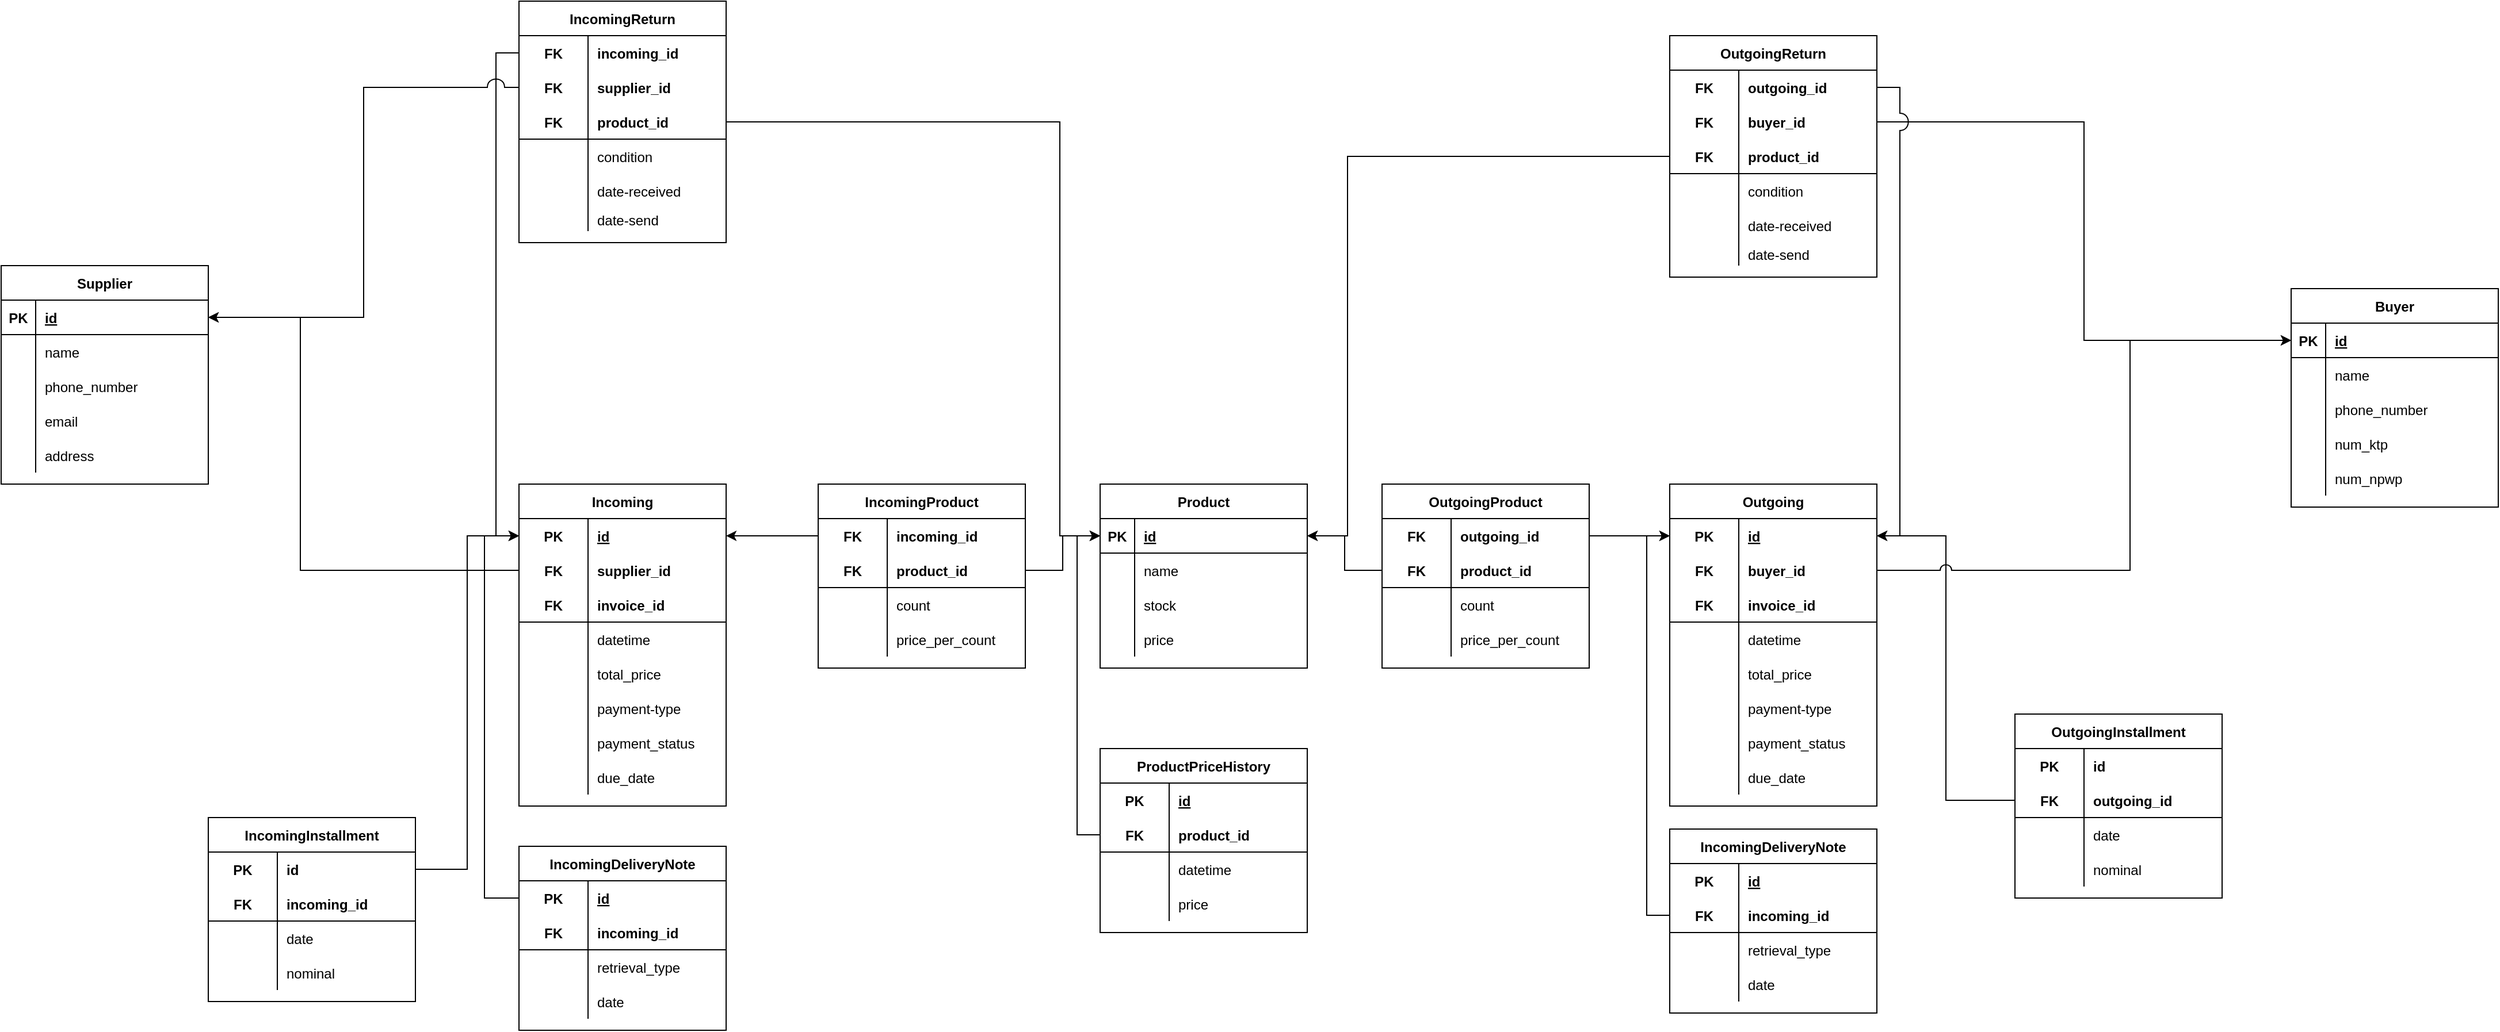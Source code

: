 <mxfile version="14.5.1" type="device"><diagram id="TPTnVczX9svEDIPojCgB" name="Page-1"><mxGraphModel dx="1872" dy="1692" grid="1" gridSize="10" guides="1" tooltips="1" connect="1" arrows="1" fold="1" page="1" pageScale="1" pageWidth="850" pageHeight="1100" math="0" shadow="0"><root><mxCell id="0"/><mxCell id="1" parent="0"/><mxCell id="kRLRXWzVaualntey1gEg-1" value="Product" style="shape=table;startSize=30;container=1;collapsible=1;childLayout=tableLayout;fixedRows=1;rowLines=0;fontStyle=1;align=center;resizeLast=1;" parent="1" vertex="1"><mxGeometry x="335" y="280" width="180" height="160" as="geometry"/></mxCell><mxCell id="kRLRXWzVaualntey1gEg-2" value="" style="shape=partialRectangle;collapsible=0;dropTarget=0;pointerEvents=0;fillColor=none;top=0;left=0;bottom=1;right=0;points=[[0,0.5],[1,0.5]];portConstraint=eastwest;" parent="kRLRXWzVaualntey1gEg-1" vertex="1"><mxGeometry y="30" width="180" height="30" as="geometry"/></mxCell><mxCell id="kRLRXWzVaualntey1gEg-3" value="PK" style="shape=partialRectangle;connectable=0;fillColor=none;top=0;left=0;bottom=0;right=0;fontStyle=1;overflow=hidden;" parent="kRLRXWzVaualntey1gEg-2" vertex="1"><mxGeometry width="30" height="30" as="geometry"/></mxCell><mxCell id="kRLRXWzVaualntey1gEg-4" value="id" style="shape=partialRectangle;connectable=0;fillColor=none;top=0;left=0;bottom=0;right=0;align=left;spacingLeft=6;fontStyle=5;overflow=hidden;" parent="kRLRXWzVaualntey1gEg-2" vertex="1"><mxGeometry x="30" width="150" height="30" as="geometry"/></mxCell><mxCell id="kRLRXWzVaualntey1gEg-5" value="" style="shape=partialRectangle;collapsible=0;dropTarget=0;pointerEvents=0;fillColor=none;top=0;left=0;bottom=0;right=0;points=[[0,0.5],[1,0.5]];portConstraint=eastwest;" parent="kRLRXWzVaualntey1gEg-1" vertex="1"><mxGeometry y="60" width="180" height="30" as="geometry"/></mxCell><mxCell id="kRLRXWzVaualntey1gEg-6" value="" style="shape=partialRectangle;connectable=0;fillColor=none;top=0;left=0;bottom=0;right=0;editable=1;overflow=hidden;" parent="kRLRXWzVaualntey1gEg-5" vertex="1"><mxGeometry width="30" height="30" as="geometry"/></mxCell><mxCell id="kRLRXWzVaualntey1gEg-7" value="name" style="shape=partialRectangle;connectable=0;fillColor=none;top=0;left=0;bottom=0;right=0;align=left;spacingLeft=6;overflow=hidden;" parent="kRLRXWzVaualntey1gEg-5" vertex="1"><mxGeometry x="30" width="150" height="30" as="geometry"/></mxCell><mxCell id="kRLRXWzVaualntey1gEg-8" value="" style="shape=partialRectangle;collapsible=0;dropTarget=0;pointerEvents=0;fillColor=none;top=0;left=0;bottom=0;right=0;points=[[0,0.5],[1,0.5]];portConstraint=eastwest;" parent="kRLRXWzVaualntey1gEg-1" vertex="1"><mxGeometry y="90" width="180" height="30" as="geometry"/></mxCell><mxCell id="kRLRXWzVaualntey1gEg-9" value="" style="shape=partialRectangle;connectable=0;fillColor=none;top=0;left=0;bottom=0;right=0;editable=1;overflow=hidden;" parent="kRLRXWzVaualntey1gEg-8" vertex="1"><mxGeometry width="30" height="30" as="geometry"/></mxCell><mxCell id="kRLRXWzVaualntey1gEg-10" value="stock" style="shape=partialRectangle;connectable=0;fillColor=none;top=0;left=0;bottom=0;right=0;align=left;spacingLeft=6;overflow=hidden;" parent="kRLRXWzVaualntey1gEg-8" vertex="1"><mxGeometry x="30" width="150" height="30" as="geometry"/></mxCell><mxCell id="kRLRXWzVaualntey1gEg-11" value="" style="shape=partialRectangle;collapsible=0;dropTarget=0;pointerEvents=0;fillColor=none;top=0;left=0;bottom=0;right=0;points=[[0,0.5],[1,0.5]];portConstraint=eastwest;" parent="kRLRXWzVaualntey1gEg-1" vertex="1"><mxGeometry y="120" width="180" height="30" as="geometry"/></mxCell><mxCell id="kRLRXWzVaualntey1gEg-12" value="" style="shape=partialRectangle;connectable=0;fillColor=none;top=0;left=0;bottom=0;right=0;editable=1;overflow=hidden;" parent="kRLRXWzVaualntey1gEg-11" vertex="1"><mxGeometry width="30" height="30" as="geometry"/></mxCell><mxCell id="kRLRXWzVaualntey1gEg-13" value="price" style="shape=partialRectangle;connectable=0;fillColor=none;top=0;left=0;bottom=0;right=0;align=left;spacingLeft=6;overflow=hidden;" parent="kRLRXWzVaualntey1gEg-11" vertex="1"><mxGeometry x="30" width="150" height="30" as="geometry"/></mxCell><mxCell id="kRLRXWzVaualntey1gEg-79" value="Incoming" style="shape=table;startSize=30;container=1;collapsible=1;childLayout=tableLayout;fixedRows=1;rowLines=0;fontStyle=1;align=center;resizeLast=1;" parent="1" vertex="1"><mxGeometry x="-170" y="280" width="180" height="280" as="geometry"/></mxCell><mxCell id="kRLRXWzVaualntey1gEg-80" value="" style="shape=partialRectangle;collapsible=0;dropTarget=0;pointerEvents=0;fillColor=none;top=0;left=0;bottom=0;right=0;points=[[0,0.5],[1,0.5]];portConstraint=eastwest;" parent="kRLRXWzVaualntey1gEg-79" vertex="1"><mxGeometry y="30" width="180" height="30" as="geometry"/></mxCell><mxCell id="kRLRXWzVaualntey1gEg-81" value="PK" style="shape=partialRectangle;connectable=0;fillColor=none;top=0;left=0;bottom=0;right=0;fontStyle=1;overflow=hidden;" parent="kRLRXWzVaualntey1gEg-80" vertex="1"><mxGeometry width="60" height="30" as="geometry"/></mxCell><mxCell id="kRLRXWzVaualntey1gEg-82" value="id" style="shape=partialRectangle;connectable=0;fillColor=none;top=0;left=0;bottom=0;right=0;align=left;spacingLeft=6;fontStyle=5;overflow=hidden;" parent="kRLRXWzVaualntey1gEg-80" vertex="1"><mxGeometry x="60" width="120" height="30" as="geometry"/></mxCell><mxCell id="vo8U7__c0psCcb-nJqFo-7" style="shape=partialRectangle;collapsible=0;dropTarget=0;pointerEvents=0;fillColor=none;top=0;left=0;bottom=0;right=0;points=[[0,0.5],[1,0.5]];portConstraint=eastwest;" vertex="1" parent="kRLRXWzVaualntey1gEg-79"><mxGeometry y="60" width="180" height="30" as="geometry"/></mxCell><mxCell id="vo8U7__c0psCcb-nJqFo-8" value="FK" style="shape=partialRectangle;connectable=0;fillColor=none;top=0;left=0;bottom=0;right=0;fontStyle=1;overflow=hidden;" vertex="1" parent="vo8U7__c0psCcb-nJqFo-7"><mxGeometry width="60" height="30" as="geometry"/></mxCell><mxCell id="vo8U7__c0psCcb-nJqFo-9" value="supplier_id" style="shape=partialRectangle;connectable=0;fillColor=none;top=0;left=0;bottom=0;right=0;align=left;spacingLeft=6;fontStyle=1;overflow=hidden;" vertex="1" parent="vo8U7__c0psCcb-nJqFo-7"><mxGeometry x="60" width="120" height="30" as="geometry"/></mxCell><mxCell id="kRLRXWzVaualntey1gEg-83" value="" style="shape=partialRectangle;collapsible=0;dropTarget=0;pointerEvents=0;fillColor=none;top=0;left=0;bottom=1;right=0;points=[[0,0.5],[1,0.5]];portConstraint=eastwest;" parent="kRLRXWzVaualntey1gEg-79" vertex="1"><mxGeometry y="90" width="180" height="30" as="geometry"/></mxCell><mxCell id="kRLRXWzVaualntey1gEg-84" value="FK" style="shape=partialRectangle;connectable=0;fillColor=none;top=0;left=0;bottom=0;right=0;fontStyle=1;overflow=hidden;" parent="kRLRXWzVaualntey1gEg-83" vertex="1"><mxGeometry width="60" height="30" as="geometry"/></mxCell><mxCell id="kRLRXWzVaualntey1gEg-85" value="invoice_id" style="shape=partialRectangle;connectable=0;fillColor=none;top=0;left=0;bottom=0;right=0;align=left;spacingLeft=6;fontStyle=1;overflow=hidden;" parent="kRLRXWzVaualntey1gEg-83" vertex="1"><mxGeometry x="60" width="120" height="30" as="geometry"/></mxCell><mxCell id="kRLRXWzVaualntey1gEg-86" value="" style="shape=partialRectangle;collapsible=0;dropTarget=0;pointerEvents=0;fillColor=none;top=0;left=0;bottom=0;right=0;points=[[0,0.5],[1,0.5]];portConstraint=eastwest;" parent="kRLRXWzVaualntey1gEg-79" vertex="1"><mxGeometry y="120" width="180" height="30" as="geometry"/></mxCell><mxCell id="kRLRXWzVaualntey1gEg-87" value="" style="shape=partialRectangle;connectable=0;fillColor=none;top=0;left=0;bottom=0;right=0;editable=1;overflow=hidden;" parent="kRLRXWzVaualntey1gEg-86" vertex="1"><mxGeometry width="60" height="30" as="geometry"/></mxCell><mxCell id="kRLRXWzVaualntey1gEg-88" value="datetime" style="shape=partialRectangle;connectable=0;fillColor=none;top=0;left=0;bottom=0;right=0;align=left;spacingLeft=6;overflow=hidden;" parent="kRLRXWzVaualntey1gEg-86" vertex="1"><mxGeometry x="60" width="120" height="30" as="geometry"/></mxCell><mxCell id="kRLRXWzVaualntey1gEg-89" value="" style="shape=partialRectangle;collapsible=0;dropTarget=0;pointerEvents=0;fillColor=none;top=0;left=0;bottom=0;right=0;points=[[0,0.5],[1,0.5]];portConstraint=eastwest;" parent="kRLRXWzVaualntey1gEg-79" vertex="1"><mxGeometry y="150" width="180" height="30" as="geometry"/></mxCell><mxCell id="kRLRXWzVaualntey1gEg-90" value="" style="shape=partialRectangle;connectable=0;fillColor=none;top=0;left=0;bottom=0;right=0;editable=1;overflow=hidden;" parent="kRLRXWzVaualntey1gEg-89" vertex="1"><mxGeometry width="60" height="30" as="geometry"/></mxCell><mxCell id="kRLRXWzVaualntey1gEg-91" value="total_price" style="shape=partialRectangle;connectable=0;fillColor=none;top=0;left=0;bottom=0;right=0;align=left;spacingLeft=6;overflow=hidden;" parent="kRLRXWzVaualntey1gEg-89" vertex="1"><mxGeometry x="60" width="120" height="30" as="geometry"/></mxCell><mxCell id="kRLRXWzVaualntey1gEg-92" style="shape=partialRectangle;collapsible=0;dropTarget=0;pointerEvents=0;fillColor=none;top=0;left=0;bottom=0;right=0;points=[[0,0.5],[1,0.5]];portConstraint=eastwest;" parent="kRLRXWzVaualntey1gEg-79" vertex="1"><mxGeometry y="180" width="180" height="30" as="geometry"/></mxCell><mxCell id="kRLRXWzVaualntey1gEg-93" style="shape=partialRectangle;connectable=0;fillColor=none;top=0;left=0;bottom=0;right=0;editable=1;overflow=hidden;" parent="kRLRXWzVaualntey1gEg-92" vertex="1"><mxGeometry width="60" height="30" as="geometry"/></mxCell><mxCell id="kRLRXWzVaualntey1gEg-94" value="payment-type" style="shape=partialRectangle;connectable=0;fillColor=none;top=0;left=0;bottom=0;right=0;align=left;spacingLeft=6;overflow=hidden;" parent="kRLRXWzVaualntey1gEg-92" vertex="1"><mxGeometry x="60" width="120" height="30" as="geometry"/></mxCell><mxCell id="kRLRXWzVaualntey1gEg-335" style="shape=partialRectangle;collapsible=0;dropTarget=0;pointerEvents=0;fillColor=none;top=0;left=0;bottom=0;right=0;points=[[0,0.5],[1,0.5]];portConstraint=eastwest;" parent="kRLRXWzVaualntey1gEg-79" vertex="1"><mxGeometry y="210" width="180" height="30" as="geometry"/></mxCell><mxCell id="kRLRXWzVaualntey1gEg-336" style="shape=partialRectangle;connectable=0;fillColor=none;top=0;left=0;bottom=0;right=0;editable=1;overflow=hidden;" parent="kRLRXWzVaualntey1gEg-335" vertex="1"><mxGeometry width="60" height="30" as="geometry"/></mxCell><mxCell id="kRLRXWzVaualntey1gEg-337" value="payment_status" style="shape=partialRectangle;connectable=0;fillColor=none;top=0;left=0;bottom=0;right=0;align=left;spacingLeft=6;overflow=hidden;" parent="kRLRXWzVaualntey1gEg-335" vertex="1"><mxGeometry x="60" width="120" height="30" as="geometry"/></mxCell><mxCell id="kRLRXWzVaualntey1gEg-332" style="shape=partialRectangle;collapsible=0;dropTarget=0;pointerEvents=0;fillColor=none;top=0;left=0;bottom=0;right=0;points=[[0,0.5],[1,0.5]];portConstraint=eastwest;" parent="kRLRXWzVaualntey1gEg-79" vertex="1"><mxGeometry y="240" width="180" height="30" as="geometry"/></mxCell><mxCell id="kRLRXWzVaualntey1gEg-333" style="shape=partialRectangle;connectable=0;fillColor=none;top=0;left=0;bottom=0;right=0;editable=1;overflow=hidden;" parent="kRLRXWzVaualntey1gEg-332" vertex="1"><mxGeometry width="60" height="30" as="geometry"/></mxCell><mxCell id="kRLRXWzVaualntey1gEg-334" value="due_date" style="shape=partialRectangle;connectable=0;fillColor=none;top=0;left=0;bottom=0;right=0;align=left;spacingLeft=6;overflow=hidden;" parent="kRLRXWzVaualntey1gEg-332" vertex="1"><mxGeometry x="60" width="120" height="30" as="geometry"/></mxCell><mxCell id="kRLRXWzVaualntey1gEg-153" value="Supplier" style="shape=table;startSize=30;container=1;collapsible=1;childLayout=tableLayout;fixedRows=1;rowLines=0;fontStyle=1;align=center;resizeLast=1;" parent="1" vertex="1"><mxGeometry x="-620" y="90" width="180" height="190" as="geometry"/></mxCell><mxCell id="kRLRXWzVaualntey1gEg-154" value="" style="shape=partialRectangle;collapsible=0;dropTarget=0;pointerEvents=0;fillColor=none;top=0;left=0;bottom=1;right=0;points=[[0,0.5],[1,0.5]];portConstraint=eastwest;" parent="kRLRXWzVaualntey1gEg-153" vertex="1"><mxGeometry y="30" width="180" height="30" as="geometry"/></mxCell><mxCell id="kRLRXWzVaualntey1gEg-155" value="PK" style="shape=partialRectangle;connectable=0;fillColor=none;top=0;left=0;bottom=0;right=0;fontStyle=1;overflow=hidden;" parent="kRLRXWzVaualntey1gEg-154" vertex="1"><mxGeometry width="30" height="30" as="geometry"/></mxCell><mxCell id="kRLRXWzVaualntey1gEg-156" value="id" style="shape=partialRectangle;connectable=0;fillColor=none;top=0;left=0;bottom=0;right=0;align=left;spacingLeft=6;fontStyle=5;overflow=hidden;" parent="kRLRXWzVaualntey1gEg-154" vertex="1"><mxGeometry x="30" width="150" height="30" as="geometry"/></mxCell><mxCell id="kRLRXWzVaualntey1gEg-157" value="" style="shape=partialRectangle;collapsible=0;dropTarget=0;pointerEvents=0;fillColor=none;top=0;left=0;bottom=0;right=0;points=[[0,0.5],[1,0.5]];portConstraint=eastwest;" parent="kRLRXWzVaualntey1gEg-153" vertex="1"><mxGeometry y="60" width="180" height="30" as="geometry"/></mxCell><mxCell id="kRLRXWzVaualntey1gEg-158" value="" style="shape=partialRectangle;connectable=0;fillColor=none;top=0;left=0;bottom=0;right=0;editable=1;overflow=hidden;" parent="kRLRXWzVaualntey1gEg-157" vertex="1"><mxGeometry width="30" height="30" as="geometry"/></mxCell><mxCell id="kRLRXWzVaualntey1gEg-159" value="name" style="shape=partialRectangle;connectable=0;fillColor=none;top=0;left=0;bottom=0;right=0;align=left;spacingLeft=6;overflow=hidden;" parent="kRLRXWzVaualntey1gEg-157" vertex="1"><mxGeometry x="30" width="150" height="30" as="geometry"/></mxCell><mxCell id="kRLRXWzVaualntey1gEg-160" value="" style="shape=partialRectangle;collapsible=0;dropTarget=0;pointerEvents=0;fillColor=none;top=0;left=0;bottom=0;right=0;points=[[0,0.5],[1,0.5]];portConstraint=eastwest;" parent="kRLRXWzVaualntey1gEg-153" vertex="1"><mxGeometry y="90" width="180" height="30" as="geometry"/></mxCell><mxCell id="kRLRXWzVaualntey1gEg-161" value="" style="shape=partialRectangle;connectable=0;fillColor=none;top=0;left=0;bottom=0;right=0;editable=1;overflow=hidden;" parent="kRLRXWzVaualntey1gEg-160" vertex="1"><mxGeometry width="30" height="30" as="geometry"/></mxCell><mxCell id="kRLRXWzVaualntey1gEg-162" value="phone_number" style="shape=partialRectangle;connectable=0;fillColor=none;top=0;left=0;bottom=0;right=0;align=left;spacingLeft=6;overflow=hidden;" parent="kRLRXWzVaualntey1gEg-160" vertex="1"><mxGeometry x="30" width="150" height="30" as="geometry"/></mxCell><mxCell id="kRLRXWzVaualntey1gEg-163" value="" style="shape=partialRectangle;collapsible=0;dropTarget=0;pointerEvents=0;fillColor=none;top=0;left=0;bottom=0;right=0;points=[[0,0.5],[1,0.5]];portConstraint=eastwest;" parent="kRLRXWzVaualntey1gEg-153" vertex="1"><mxGeometry y="120" width="180" height="30" as="geometry"/></mxCell><mxCell id="kRLRXWzVaualntey1gEg-164" value="" style="shape=partialRectangle;connectable=0;fillColor=none;top=0;left=0;bottom=0;right=0;editable=1;overflow=hidden;" parent="kRLRXWzVaualntey1gEg-163" vertex="1"><mxGeometry width="30" height="30" as="geometry"/></mxCell><mxCell id="kRLRXWzVaualntey1gEg-165" value="email" style="shape=partialRectangle;connectable=0;fillColor=none;top=0;left=0;bottom=0;right=0;align=left;spacingLeft=6;overflow=hidden;" parent="kRLRXWzVaualntey1gEg-163" vertex="1"><mxGeometry x="30" width="150" height="30" as="geometry"/></mxCell><mxCell id="vo8U7__c0psCcb-nJqFo-4" style="shape=partialRectangle;collapsible=0;dropTarget=0;pointerEvents=0;fillColor=none;top=0;left=0;bottom=0;right=0;points=[[0,0.5],[1,0.5]];portConstraint=eastwest;" vertex="1" parent="kRLRXWzVaualntey1gEg-153"><mxGeometry y="150" width="180" height="30" as="geometry"/></mxCell><mxCell id="vo8U7__c0psCcb-nJqFo-5" style="shape=partialRectangle;connectable=0;fillColor=none;top=0;left=0;bottom=0;right=0;editable=1;overflow=hidden;" vertex="1" parent="vo8U7__c0psCcb-nJqFo-4"><mxGeometry width="30" height="30" as="geometry"/></mxCell><mxCell id="vo8U7__c0psCcb-nJqFo-6" value="address" style="shape=partialRectangle;connectable=0;fillColor=none;top=0;left=0;bottom=0;right=0;align=left;spacingLeft=6;overflow=hidden;" vertex="1" parent="vo8U7__c0psCcb-nJqFo-4"><mxGeometry x="30" width="150" height="30" as="geometry"/></mxCell><mxCell id="kRLRXWzVaualntey1gEg-182" value="IncomingReturn" style="shape=table;startSize=30;container=1;collapsible=1;childLayout=tableLayout;fixedRows=1;rowLines=0;fontStyle=1;align=center;resizeLast=1;" parent="1" vertex="1"><mxGeometry x="-170" y="-140" width="180" height="210" as="geometry"/></mxCell><mxCell id="kRLRXWzVaualntey1gEg-183" value="" style="shape=partialRectangle;collapsible=0;dropTarget=0;pointerEvents=0;fillColor=none;top=0;left=0;bottom=0;right=0;points=[[0,0.5],[1,0.5]];portConstraint=eastwest;" parent="kRLRXWzVaualntey1gEg-182" vertex="1"><mxGeometry y="30" width="180" height="30" as="geometry"/></mxCell><mxCell id="kRLRXWzVaualntey1gEg-184" value="FK" style="shape=partialRectangle;connectable=0;fillColor=none;top=0;left=0;bottom=0;right=0;fontStyle=1;overflow=hidden;" parent="kRLRXWzVaualntey1gEg-183" vertex="1"><mxGeometry width="60" height="30" as="geometry"/></mxCell><mxCell id="kRLRXWzVaualntey1gEg-185" value="incoming_id" style="shape=partialRectangle;connectable=0;fillColor=none;top=0;left=0;bottom=0;right=0;align=left;spacingLeft=6;fontStyle=1;overflow=hidden;" parent="kRLRXWzVaualntey1gEg-183" vertex="1"><mxGeometry x="60" width="120" height="30" as="geometry"/></mxCell><mxCell id="kRLRXWzVaualntey1gEg-198" style="shape=partialRectangle;collapsible=0;dropTarget=0;pointerEvents=0;fillColor=none;top=0;left=0;bottom=0;right=0;points=[[0,0.5],[1,0.5]];portConstraint=eastwest;" parent="kRLRXWzVaualntey1gEg-182" vertex="1"><mxGeometry y="60" width="180" height="30" as="geometry"/></mxCell><mxCell id="kRLRXWzVaualntey1gEg-199" value="FK" style="shape=partialRectangle;connectable=0;fillColor=none;top=0;left=0;bottom=0;right=0;fontStyle=1;overflow=hidden;" parent="kRLRXWzVaualntey1gEg-198" vertex="1"><mxGeometry width="60" height="30" as="geometry"/></mxCell><mxCell id="kRLRXWzVaualntey1gEg-200" value="supplier_id" style="shape=partialRectangle;connectable=0;fillColor=none;top=0;left=0;bottom=0;right=0;align=left;spacingLeft=6;fontStyle=1;overflow=hidden;" parent="kRLRXWzVaualntey1gEg-198" vertex="1"><mxGeometry x="60" width="120" height="30" as="geometry"/></mxCell><mxCell id="kRLRXWzVaualntey1gEg-186" value="" style="shape=partialRectangle;collapsible=0;dropTarget=0;pointerEvents=0;fillColor=none;top=0;left=0;bottom=1;right=0;points=[[0,0.5],[1,0.5]];portConstraint=eastwest;" parent="kRLRXWzVaualntey1gEg-182" vertex="1"><mxGeometry y="90" width="180" height="30" as="geometry"/></mxCell><mxCell id="kRLRXWzVaualntey1gEg-187" value="FK" style="shape=partialRectangle;connectable=0;fillColor=none;top=0;left=0;bottom=0;right=0;fontStyle=1;overflow=hidden;" parent="kRLRXWzVaualntey1gEg-186" vertex="1"><mxGeometry width="60" height="30" as="geometry"/></mxCell><mxCell id="kRLRXWzVaualntey1gEg-188" value="product_id" style="shape=partialRectangle;connectable=0;fillColor=none;top=0;left=0;bottom=0;right=0;align=left;spacingLeft=6;fontStyle=1;overflow=hidden;" parent="kRLRXWzVaualntey1gEg-186" vertex="1"><mxGeometry x="60" width="120" height="30" as="geometry"/></mxCell><mxCell id="kRLRXWzVaualntey1gEg-189" value="" style="shape=partialRectangle;collapsible=0;dropTarget=0;pointerEvents=0;fillColor=none;top=0;left=0;bottom=0;right=0;points=[[0,0.5],[1,0.5]];portConstraint=eastwest;" parent="kRLRXWzVaualntey1gEg-182" vertex="1"><mxGeometry y="120" width="180" height="30" as="geometry"/></mxCell><mxCell id="kRLRXWzVaualntey1gEg-190" value="" style="shape=partialRectangle;connectable=0;fillColor=none;top=0;left=0;bottom=0;right=0;editable=1;overflow=hidden;" parent="kRLRXWzVaualntey1gEg-189" vertex="1"><mxGeometry width="60" height="30" as="geometry"/></mxCell><mxCell id="kRLRXWzVaualntey1gEg-191" value="condition" style="shape=partialRectangle;connectable=0;fillColor=none;top=0;left=0;bottom=0;right=0;align=left;spacingLeft=6;overflow=hidden;" parent="kRLRXWzVaualntey1gEg-189" vertex="1"><mxGeometry x="60" width="120" height="30" as="geometry"/></mxCell><mxCell id="kRLRXWzVaualntey1gEg-192" value="" style="shape=partialRectangle;collapsible=0;dropTarget=0;pointerEvents=0;fillColor=none;top=0;left=0;bottom=0;right=0;points=[[0,0.5],[1,0.5]];portConstraint=eastwest;" parent="kRLRXWzVaualntey1gEg-182" vertex="1"><mxGeometry y="150" width="180" height="30" as="geometry"/></mxCell><mxCell id="kRLRXWzVaualntey1gEg-193" value="" style="shape=partialRectangle;connectable=0;fillColor=none;top=0;left=0;bottom=0;right=0;editable=1;overflow=hidden;" parent="kRLRXWzVaualntey1gEg-192" vertex="1"><mxGeometry width="60" height="30" as="geometry"/></mxCell><mxCell id="kRLRXWzVaualntey1gEg-194" value="date-received" style="shape=partialRectangle;connectable=0;fillColor=none;top=0;left=0;bottom=0;right=0;align=left;spacingLeft=6;overflow=hidden;" parent="kRLRXWzVaualntey1gEg-192" vertex="1"><mxGeometry x="60" width="120" height="30" as="geometry"/></mxCell><mxCell id="kRLRXWzVaualntey1gEg-195" style="shape=partialRectangle;collapsible=0;dropTarget=0;pointerEvents=0;fillColor=none;top=0;left=0;bottom=0;right=0;points=[[0,0.5],[1,0.5]];portConstraint=eastwest;" parent="kRLRXWzVaualntey1gEg-182" vertex="1"><mxGeometry y="180" width="180" height="20" as="geometry"/></mxCell><mxCell id="kRLRXWzVaualntey1gEg-196" style="shape=partialRectangle;connectable=0;fillColor=none;top=0;left=0;bottom=0;right=0;editable=1;overflow=hidden;" parent="kRLRXWzVaualntey1gEg-195" vertex="1"><mxGeometry width="60" height="20" as="geometry"/></mxCell><mxCell id="kRLRXWzVaualntey1gEg-197" value="date-send" style="shape=partialRectangle;connectable=0;fillColor=none;top=0;left=0;bottom=0;right=0;align=left;spacingLeft=6;overflow=hidden;" parent="kRLRXWzVaualntey1gEg-195" vertex="1"><mxGeometry x="60" width="120" height="20" as="geometry"/></mxCell><mxCell id="kRLRXWzVaualntey1gEg-201" style="edgeStyle=orthogonalEdgeStyle;rounded=0;jumpStyle=arc;jumpSize=15;orthogonalLoop=1;jettySize=auto;html=1;entryX=0;entryY=0.5;entryDx=0;entryDy=0;" parent="1" source="kRLRXWzVaualntey1gEg-183" target="kRLRXWzVaualntey1gEg-80" edge="1"><mxGeometry relative="1" as="geometry"><Array as="points"><mxPoint x="-190" y="-95.0"/><mxPoint x="-190" y="325"/></Array></mxGeometry></mxCell><mxCell id="kRLRXWzVaualntey1gEg-202" style="edgeStyle=orthogonalEdgeStyle;rounded=0;jumpStyle=arc;jumpSize=15;orthogonalLoop=1;jettySize=auto;html=1;entryX=1;entryY=0.5;entryDx=0;entryDy=0;" parent="1" source="kRLRXWzVaualntey1gEg-198" target="kRLRXWzVaualntey1gEg-154" edge="1"><mxGeometry relative="1" as="geometry"/></mxCell><mxCell id="kRLRXWzVaualntey1gEg-203" style="edgeStyle=orthogonalEdgeStyle;rounded=0;jumpStyle=arc;jumpSize=15;orthogonalLoop=1;jettySize=auto;html=1;entryX=0;entryY=0.5;entryDx=0;entryDy=0;" parent="1" source="kRLRXWzVaualntey1gEg-186" target="kRLRXWzVaualntey1gEg-2" edge="1"><mxGeometry relative="1" as="geometry"><Array as="points"><mxPoint x="300" y="-35"/><mxPoint x="300" y="325"/></Array></mxGeometry></mxCell><mxCell id="kRLRXWzVaualntey1gEg-207" value="IncomingProduct" style="shape=table;startSize=30;container=1;collapsible=1;childLayout=tableLayout;fixedRows=1;rowLines=0;fontStyle=1;align=center;resizeLast=1;" parent="1" vertex="1"><mxGeometry x="90" y="280" width="180" height="160" as="geometry"/></mxCell><mxCell id="kRLRXWzVaualntey1gEg-208" value="" style="shape=partialRectangle;collapsible=0;dropTarget=0;pointerEvents=0;fillColor=none;top=0;left=0;bottom=0;right=0;points=[[0,0.5],[1,0.5]];portConstraint=eastwest;" parent="kRLRXWzVaualntey1gEg-207" vertex="1"><mxGeometry y="30" width="180" height="30" as="geometry"/></mxCell><mxCell id="kRLRXWzVaualntey1gEg-209" value="FK" style="shape=partialRectangle;connectable=0;fillColor=none;top=0;left=0;bottom=0;right=0;fontStyle=1;overflow=hidden;" parent="kRLRXWzVaualntey1gEg-208" vertex="1"><mxGeometry width="60" height="30" as="geometry"/></mxCell><mxCell id="kRLRXWzVaualntey1gEg-210" value="incoming_id" style="shape=partialRectangle;connectable=0;fillColor=none;top=0;left=0;bottom=0;right=0;align=left;spacingLeft=6;fontStyle=1;overflow=hidden;" parent="kRLRXWzVaualntey1gEg-208" vertex="1"><mxGeometry x="60" width="120" height="30" as="geometry"/></mxCell><mxCell id="kRLRXWzVaualntey1gEg-211" value="" style="shape=partialRectangle;collapsible=0;dropTarget=0;pointerEvents=0;fillColor=none;top=0;left=0;bottom=1;right=0;points=[[0,0.5],[1,0.5]];portConstraint=eastwest;" parent="kRLRXWzVaualntey1gEg-207" vertex="1"><mxGeometry y="60" width="180" height="30" as="geometry"/></mxCell><mxCell id="kRLRXWzVaualntey1gEg-212" value="FK" style="shape=partialRectangle;connectable=0;fillColor=none;top=0;left=0;bottom=0;right=0;fontStyle=1;overflow=hidden;" parent="kRLRXWzVaualntey1gEg-211" vertex="1"><mxGeometry width="60" height="30" as="geometry"/></mxCell><mxCell id="kRLRXWzVaualntey1gEg-213" value="product_id" style="shape=partialRectangle;connectable=0;fillColor=none;top=0;left=0;bottom=0;right=0;align=left;spacingLeft=6;fontStyle=1;overflow=hidden;" parent="kRLRXWzVaualntey1gEg-211" vertex="1"><mxGeometry x="60" width="120" height="30" as="geometry"/></mxCell><mxCell id="kRLRXWzVaualntey1gEg-214" value="" style="shape=partialRectangle;collapsible=0;dropTarget=0;pointerEvents=0;fillColor=none;top=0;left=0;bottom=0;right=0;points=[[0,0.5],[1,0.5]];portConstraint=eastwest;" parent="kRLRXWzVaualntey1gEg-207" vertex="1"><mxGeometry y="90" width="180" height="30" as="geometry"/></mxCell><mxCell id="kRLRXWzVaualntey1gEg-215" value="" style="shape=partialRectangle;connectable=0;fillColor=none;top=0;left=0;bottom=0;right=0;editable=1;overflow=hidden;" parent="kRLRXWzVaualntey1gEg-214" vertex="1"><mxGeometry width="60" height="30" as="geometry"/></mxCell><mxCell id="kRLRXWzVaualntey1gEg-216" value="count" style="shape=partialRectangle;connectable=0;fillColor=none;top=0;left=0;bottom=0;right=0;align=left;spacingLeft=6;overflow=hidden;" parent="kRLRXWzVaualntey1gEg-214" vertex="1"><mxGeometry x="60" width="120" height="30" as="geometry"/></mxCell><mxCell id="kRLRXWzVaualntey1gEg-217" value="" style="shape=partialRectangle;collapsible=0;dropTarget=0;pointerEvents=0;fillColor=none;top=0;left=0;bottom=0;right=0;points=[[0,0.5],[1,0.5]];portConstraint=eastwest;" parent="kRLRXWzVaualntey1gEg-207" vertex="1"><mxGeometry y="120" width="180" height="30" as="geometry"/></mxCell><mxCell id="kRLRXWzVaualntey1gEg-218" value="" style="shape=partialRectangle;connectable=0;fillColor=none;top=0;left=0;bottom=0;right=0;editable=1;overflow=hidden;" parent="kRLRXWzVaualntey1gEg-217" vertex="1"><mxGeometry width="60" height="30" as="geometry"/></mxCell><mxCell id="kRLRXWzVaualntey1gEg-219" value="price_per_count" style="shape=partialRectangle;connectable=0;fillColor=none;top=0;left=0;bottom=0;right=0;align=left;spacingLeft=6;overflow=hidden;" parent="kRLRXWzVaualntey1gEg-217" vertex="1"><mxGeometry x="60" width="120" height="30" as="geometry"/></mxCell><mxCell id="kRLRXWzVaualntey1gEg-220" style="edgeStyle=orthogonalEdgeStyle;rounded=0;jumpStyle=arc;jumpSize=15;orthogonalLoop=1;jettySize=auto;html=1;entryX=1;entryY=0.5;entryDx=0;entryDy=0;" parent="1" source="kRLRXWzVaualntey1gEg-208" target="kRLRXWzVaualntey1gEg-80" edge="1"><mxGeometry relative="1" as="geometry"/></mxCell><mxCell id="kRLRXWzVaualntey1gEg-221" style="edgeStyle=orthogonalEdgeStyle;rounded=0;jumpStyle=arc;jumpSize=15;orthogonalLoop=1;jettySize=auto;html=1;entryX=0;entryY=0.5;entryDx=0;entryDy=0;" parent="1" source="kRLRXWzVaualntey1gEg-211" target="kRLRXWzVaualntey1gEg-2" edge="1"><mxGeometry relative="1" as="geometry"/></mxCell><mxCell id="kRLRXWzVaualntey1gEg-222" value="OutgoingProduct" style="shape=table;startSize=30;container=1;collapsible=1;childLayout=tableLayout;fixedRows=1;rowLines=0;fontStyle=1;align=center;resizeLast=1;" parent="1" vertex="1"><mxGeometry x="580" y="280" width="180" height="160" as="geometry"/></mxCell><mxCell id="kRLRXWzVaualntey1gEg-223" value="" style="shape=partialRectangle;collapsible=0;dropTarget=0;pointerEvents=0;fillColor=none;top=0;left=0;bottom=0;right=0;points=[[0,0.5],[1,0.5]];portConstraint=eastwest;" parent="kRLRXWzVaualntey1gEg-222" vertex="1"><mxGeometry y="30" width="180" height="30" as="geometry"/></mxCell><mxCell id="kRLRXWzVaualntey1gEg-224" value="FK" style="shape=partialRectangle;connectable=0;fillColor=none;top=0;left=0;bottom=0;right=0;fontStyle=1;overflow=hidden;" parent="kRLRXWzVaualntey1gEg-223" vertex="1"><mxGeometry width="60" height="30" as="geometry"/></mxCell><mxCell id="kRLRXWzVaualntey1gEg-225" value="outgoing_id" style="shape=partialRectangle;connectable=0;fillColor=none;top=0;left=0;bottom=0;right=0;align=left;spacingLeft=6;fontStyle=1;overflow=hidden;" parent="kRLRXWzVaualntey1gEg-223" vertex="1"><mxGeometry x="60" width="120" height="30" as="geometry"/></mxCell><mxCell id="kRLRXWzVaualntey1gEg-226" value="" style="shape=partialRectangle;collapsible=0;dropTarget=0;pointerEvents=0;fillColor=none;top=0;left=0;bottom=1;right=0;points=[[0,0.5],[1,0.5]];portConstraint=eastwest;" parent="kRLRXWzVaualntey1gEg-222" vertex="1"><mxGeometry y="60" width="180" height="30" as="geometry"/></mxCell><mxCell id="kRLRXWzVaualntey1gEg-227" value="FK" style="shape=partialRectangle;connectable=0;fillColor=none;top=0;left=0;bottom=0;right=0;fontStyle=1;overflow=hidden;" parent="kRLRXWzVaualntey1gEg-226" vertex="1"><mxGeometry width="60" height="30" as="geometry"/></mxCell><mxCell id="kRLRXWzVaualntey1gEg-228" value="product_id" style="shape=partialRectangle;connectable=0;fillColor=none;top=0;left=0;bottom=0;right=0;align=left;spacingLeft=6;fontStyle=1;overflow=hidden;" parent="kRLRXWzVaualntey1gEg-226" vertex="1"><mxGeometry x="60" width="120" height="30" as="geometry"/></mxCell><mxCell id="kRLRXWzVaualntey1gEg-229" value="" style="shape=partialRectangle;collapsible=0;dropTarget=0;pointerEvents=0;fillColor=none;top=0;left=0;bottom=0;right=0;points=[[0,0.5],[1,0.5]];portConstraint=eastwest;" parent="kRLRXWzVaualntey1gEg-222" vertex="1"><mxGeometry y="90" width="180" height="30" as="geometry"/></mxCell><mxCell id="kRLRXWzVaualntey1gEg-230" value="" style="shape=partialRectangle;connectable=0;fillColor=none;top=0;left=0;bottom=0;right=0;editable=1;overflow=hidden;" parent="kRLRXWzVaualntey1gEg-229" vertex="1"><mxGeometry width="60" height="30" as="geometry"/></mxCell><mxCell id="kRLRXWzVaualntey1gEg-231" value="count" style="shape=partialRectangle;connectable=0;fillColor=none;top=0;left=0;bottom=0;right=0;align=left;spacingLeft=6;overflow=hidden;" parent="kRLRXWzVaualntey1gEg-229" vertex="1"><mxGeometry x="60" width="120" height="30" as="geometry"/></mxCell><mxCell id="kRLRXWzVaualntey1gEg-232" value="" style="shape=partialRectangle;collapsible=0;dropTarget=0;pointerEvents=0;fillColor=none;top=0;left=0;bottom=0;right=0;points=[[0,0.5],[1,0.5]];portConstraint=eastwest;" parent="kRLRXWzVaualntey1gEg-222" vertex="1"><mxGeometry y="120" width="180" height="30" as="geometry"/></mxCell><mxCell id="kRLRXWzVaualntey1gEg-233" value="" style="shape=partialRectangle;connectable=0;fillColor=none;top=0;left=0;bottom=0;right=0;editable=1;overflow=hidden;" parent="kRLRXWzVaualntey1gEg-232" vertex="1"><mxGeometry width="60" height="30" as="geometry"/></mxCell><mxCell id="kRLRXWzVaualntey1gEg-234" value="price_per_count" style="shape=partialRectangle;connectable=0;fillColor=none;top=0;left=0;bottom=0;right=0;align=left;spacingLeft=6;overflow=hidden;" parent="kRLRXWzVaualntey1gEg-232" vertex="1"><mxGeometry x="60" width="120" height="30" as="geometry"/></mxCell><mxCell id="kRLRXWzVaualntey1gEg-235" style="edgeStyle=orthogonalEdgeStyle;rounded=0;jumpStyle=arc;jumpSize=15;orthogonalLoop=1;jettySize=auto;html=1;entryX=1;entryY=0.5;entryDx=0;entryDy=0;" parent="1" source="kRLRXWzVaualntey1gEg-226" target="kRLRXWzVaualntey1gEg-2" edge="1"><mxGeometry relative="1" as="geometry"/></mxCell><mxCell id="kRLRXWzVaualntey1gEg-236" value="Outgoing" style="shape=table;startSize=30;container=1;collapsible=1;childLayout=tableLayout;fixedRows=1;rowLines=0;fontStyle=1;align=center;resizeLast=1;" parent="1" vertex="1"><mxGeometry x="830" y="280" width="180" height="280" as="geometry"/></mxCell><mxCell id="kRLRXWzVaualntey1gEg-237" value="" style="shape=partialRectangle;collapsible=0;dropTarget=0;pointerEvents=0;fillColor=none;top=0;left=0;bottom=0;right=0;points=[[0,0.5],[1,0.5]];portConstraint=eastwest;" parent="kRLRXWzVaualntey1gEg-236" vertex="1"><mxGeometry y="30" width="180" height="30" as="geometry"/></mxCell><mxCell id="kRLRXWzVaualntey1gEg-238" value="PK" style="shape=partialRectangle;connectable=0;fillColor=none;top=0;left=0;bottom=0;right=0;fontStyle=1;overflow=hidden;" parent="kRLRXWzVaualntey1gEg-237" vertex="1"><mxGeometry width="60" height="30" as="geometry"/></mxCell><mxCell id="kRLRXWzVaualntey1gEg-239" value="id" style="shape=partialRectangle;connectable=0;fillColor=none;top=0;left=0;bottom=0;right=0;align=left;spacingLeft=6;fontStyle=5;overflow=hidden;" parent="kRLRXWzVaualntey1gEg-237" vertex="1"><mxGeometry x="60" width="120" height="30" as="geometry"/></mxCell><mxCell id="kRLRXWzVaualntey1gEg-240" style="shape=partialRectangle;collapsible=0;dropTarget=0;pointerEvents=0;fillColor=none;top=0;left=0;bottom=0;right=0;points=[[0,0.5],[1,0.5]];portConstraint=eastwest;" parent="kRLRXWzVaualntey1gEg-236" vertex="1"><mxGeometry y="60" width="180" height="30" as="geometry"/></mxCell><mxCell id="kRLRXWzVaualntey1gEg-241" value="FK" style="shape=partialRectangle;connectable=0;fillColor=none;top=0;left=0;bottom=0;right=0;fontStyle=1;overflow=hidden;" parent="kRLRXWzVaualntey1gEg-240" vertex="1"><mxGeometry width="60" height="30" as="geometry"/></mxCell><mxCell id="kRLRXWzVaualntey1gEg-242" value="buyer_id" style="shape=partialRectangle;connectable=0;fillColor=none;top=0;left=0;bottom=0;right=0;align=left;spacingLeft=6;fontStyle=1;overflow=hidden;" parent="kRLRXWzVaualntey1gEg-240" vertex="1"><mxGeometry x="60" width="120" height="30" as="geometry"/></mxCell><mxCell id="kRLRXWzVaualntey1gEg-243" value="" style="shape=partialRectangle;collapsible=0;dropTarget=0;pointerEvents=0;fillColor=none;top=0;left=0;bottom=1;right=0;points=[[0,0.5],[1,0.5]];portConstraint=eastwest;" parent="kRLRXWzVaualntey1gEg-236" vertex="1"><mxGeometry y="90" width="180" height="30" as="geometry"/></mxCell><mxCell id="kRLRXWzVaualntey1gEg-244" value="FK" style="shape=partialRectangle;connectable=0;fillColor=none;top=0;left=0;bottom=0;right=0;fontStyle=1;overflow=hidden;" parent="kRLRXWzVaualntey1gEg-243" vertex="1"><mxGeometry width="60" height="30" as="geometry"/></mxCell><mxCell id="kRLRXWzVaualntey1gEg-245" value="invoice_id" style="shape=partialRectangle;connectable=0;fillColor=none;top=0;left=0;bottom=0;right=0;align=left;spacingLeft=6;fontStyle=1;overflow=hidden;" parent="kRLRXWzVaualntey1gEg-243" vertex="1"><mxGeometry x="60" width="120" height="30" as="geometry"/></mxCell><mxCell id="kRLRXWzVaualntey1gEg-246" value="" style="shape=partialRectangle;collapsible=0;dropTarget=0;pointerEvents=0;fillColor=none;top=0;left=0;bottom=0;right=0;points=[[0,0.5],[1,0.5]];portConstraint=eastwest;" parent="kRLRXWzVaualntey1gEg-236" vertex="1"><mxGeometry y="120" width="180" height="30" as="geometry"/></mxCell><mxCell id="kRLRXWzVaualntey1gEg-247" value="" style="shape=partialRectangle;connectable=0;fillColor=none;top=0;left=0;bottom=0;right=0;editable=1;overflow=hidden;" parent="kRLRXWzVaualntey1gEg-246" vertex="1"><mxGeometry width="60" height="30" as="geometry"/></mxCell><mxCell id="kRLRXWzVaualntey1gEg-248" value="datetime" style="shape=partialRectangle;connectable=0;fillColor=none;top=0;left=0;bottom=0;right=0;align=left;spacingLeft=6;overflow=hidden;" parent="kRLRXWzVaualntey1gEg-246" vertex="1"><mxGeometry x="60" width="120" height="30" as="geometry"/></mxCell><mxCell id="kRLRXWzVaualntey1gEg-249" value="" style="shape=partialRectangle;collapsible=0;dropTarget=0;pointerEvents=0;fillColor=none;top=0;left=0;bottom=0;right=0;points=[[0,0.5],[1,0.5]];portConstraint=eastwest;" parent="kRLRXWzVaualntey1gEg-236" vertex="1"><mxGeometry y="150" width="180" height="30" as="geometry"/></mxCell><mxCell id="kRLRXWzVaualntey1gEg-250" value="" style="shape=partialRectangle;connectable=0;fillColor=none;top=0;left=0;bottom=0;right=0;editable=1;overflow=hidden;" parent="kRLRXWzVaualntey1gEg-249" vertex="1"><mxGeometry width="60" height="30" as="geometry"/></mxCell><mxCell id="kRLRXWzVaualntey1gEg-251" value="total_price" style="shape=partialRectangle;connectable=0;fillColor=none;top=0;left=0;bottom=0;right=0;align=left;spacingLeft=6;overflow=hidden;" parent="kRLRXWzVaualntey1gEg-249" vertex="1"><mxGeometry x="60" width="120" height="30" as="geometry"/></mxCell><mxCell id="kRLRXWzVaualntey1gEg-252" style="shape=partialRectangle;collapsible=0;dropTarget=0;pointerEvents=0;fillColor=none;top=0;left=0;bottom=0;right=0;points=[[0,0.5],[1,0.5]];portConstraint=eastwest;" parent="kRLRXWzVaualntey1gEg-236" vertex="1"><mxGeometry y="180" width="180" height="30" as="geometry"/></mxCell><mxCell id="kRLRXWzVaualntey1gEg-253" style="shape=partialRectangle;connectable=0;fillColor=none;top=0;left=0;bottom=0;right=0;editable=1;overflow=hidden;" parent="kRLRXWzVaualntey1gEg-252" vertex="1"><mxGeometry width="60" height="30" as="geometry"/></mxCell><mxCell id="kRLRXWzVaualntey1gEg-254" value="payment-type" style="shape=partialRectangle;connectable=0;fillColor=none;top=0;left=0;bottom=0;right=0;align=left;spacingLeft=6;overflow=hidden;" parent="kRLRXWzVaualntey1gEg-252" vertex="1"><mxGeometry x="60" width="120" height="30" as="geometry"/></mxCell><mxCell id="eouFuR7_yeDxBbhJfcux-5" style="shape=partialRectangle;collapsible=0;dropTarget=0;pointerEvents=0;fillColor=none;top=0;left=0;bottom=0;right=0;points=[[0,0.5],[1,0.5]];portConstraint=eastwest;" parent="kRLRXWzVaualntey1gEg-236" vertex="1"><mxGeometry y="210" width="180" height="30" as="geometry"/></mxCell><mxCell id="eouFuR7_yeDxBbhJfcux-6" style="shape=partialRectangle;connectable=0;fillColor=none;top=0;left=0;bottom=0;right=0;editable=1;overflow=hidden;" parent="eouFuR7_yeDxBbhJfcux-5" vertex="1"><mxGeometry width="60" height="30" as="geometry"/></mxCell><mxCell id="eouFuR7_yeDxBbhJfcux-7" value="payment_status" style="shape=partialRectangle;connectable=0;fillColor=none;top=0;left=0;bottom=0;right=0;align=left;spacingLeft=6;overflow=hidden;" parent="eouFuR7_yeDxBbhJfcux-5" vertex="1"><mxGeometry x="60" width="120" height="30" as="geometry"/></mxCell><mxCell id="eouFuR7_yeDxBbhJfcux-8" style="shape=partialRectangle;collapsible=0;dropTarget=0;pointerEvents=0;fillColor=none;top=0;left=0;bottom=0;right=0;points=[[0,0.5],[1,0.5]];portConstraint=eastwest;" parent="kRLRXWzVaualntey1gEg-236" vertex="1"><mxGeometry y="240" width="180" height="30" as="geometry"/></mxCell><mxCell id="eouFuR7_yeDxBbhJfcux-9" style="shape=partialRectangle;connectable=0;fillColor=none;top=0;left=0;bottom=0;right=0;editable=1;overflow=hidden;" parent="eouFuR7_yeDxBbhJfcux-8" vertex="1"><mxGeometry width="60" height="30" as="geometry"/></mxCell><mxCell id="eouFuR7_yeDxBbhJfcux-10" value="due_date" style="shape=partialRectangle;connectable=0;fillColor=none;top=0;left=0;bottom=0;right=0;align=left;spacingLeft=6;overflow=hidden;" parent="eouFuR7_yeDxBbhJfcux-8" vertex="1"><mxGeometry x="60" width="120" height="30" as="geometry"/></mxCell><mxCell id="kRLRXWzVaualntey1gEg-257" style="edgeStyle=orthogonalEdgeStyle;rounded=0;jumpStyle=arc;jumpSize=15;orthogonalLoop=1;jettySize=auto;html=1;entryX=0;entryY=0.5;entryDx=0;entryDy=0;" parent="1" source="kRLRXWzVaualntey1gEg-223" target="kRLRXWzVaualntey1gEg-237" edge="1"><mxGeometry relative="1" as="geometry"/></mxCell><mxCell id="kRLRXWzVaualntey1gEg-266" value="Buyer" style="shape=table;startSize=30;container=1;collapsible=1;childLayout=tableLayout;fixedRows=1;rowLines=0;fontStyle=1;align=center;resizeLast=1;" parent="1" vertex="1"><mxGeometry x="1370" y="110" width="180" height="190" as="geometry"/></mxCell><mxCell id="kRLRXWzVaualntey1gEg-267" value="" style="shape=partialRectangle;collapsible=0;dropTarget=0;pointerEvents=0;fillColor=none;top=0;left=0;bottom=1;right=0;points=[[0,0.5],[1,0.5]];portConstraint=eastwest;" parent="kRLRXWzVaualntey1gEg-266" vertex="1"><mxGeometry y="30" width="180" height="30" as="geometry"/></mxCell><mxCell id="kRLRXWzVaualntey1gEg-268" value="PK" style="shape=partialRectangle;connectable=0;fillColor=none;top=0;left=0;bottom=0;right=0;fontStyle=1;overflow=hidden;" parent="kRLRXWzVaualntey1gEg-267" vertex="1"><mxGeometry width="30" height="30" as="geometry"/></mxCell><mxCell id="kRLRXWzVaualntey1gEg-269" value="id" style="shape=partialRectangle;connectable=0;fillColor=none;top=0;left=0;bottom=0;right=0;align=left;spacingLeft=6;fontStyle=5;overflow=hidden;" parent="kRLRXWzVaualntey1gEg-267" vertex="1"><mxGeometry x="30" width="150" height="30" as="geometry"/></mxCell><mxCell id="kRLRXWzVaualntey1gEg-270" value="" style="shape=partialRectangle;collapsible=0;dropTarget=0;pointerEvents=0;fillColor=none;top=0;left=0;bottom=0;right=0;points=[[0,0.5],[1,0.5]];portConstraint=eastwest;" parent="kRLRXWzVaualntey1gEg-266" vertex="1"><mxGeometry y="60" width="180" height="30" as="geometry"/></mxCell><mxCell id="kRLRXWzVaualntey1gEg-271" value="" style="shape=partialRectangle;connectable=0;fillColor=none;top=0;left=0;bottom=0;right=0;editable=1;overflow=hidden;" parent="kRLRXWzVaualntey1gEg-270" vertex="1"><mxGeometry width="30" height="30" as="geometry"/></mxCell><mxCell id="kRLRXWzVaualntey1gEg-272" value="name" style="shape=partialRectangle;connectable=0;fillColor=none;top=0;left=0;bottom=0;right=0;align=left;spacingLeft=6;overflow=hidden;" parent="kRLRXWzVaualntey1gEg-270" vertex="1"><mxGeometry x="30" width="150" height="30" as="geometry"/></mxCell><mxCell id="vo8U7__c0psCcb-nJqFo-1" style="shape=partialRectangle;collapsible=0;dropTarget=0;pointerEvents=0;fillColor=none;top=0;left=0;bottom=0;right=0;points=[[0,0.5],[1,0.5]];portConstraint=eastwest;" vertex="1" parent="kRLRXWzVaualntey1gEg-266"><mxGeometry y="90" width="180" height="30" as="geometry"/></mxCell><mxCell id="vo8U7__c0psCcb-nJqFo-2" style="shape=partialRectangle;connectable=0;fillColor=none;top=0;left=0;bottom=0;right=0;editable=1;overflow=hidden;" vertex="1" parent="vo8U7__c0psCcb-nJqFo-1"><mxGeometry width="30" height="30" as="geometry"/></mxCell><mxCell id="vo8U7__c0psCcb-nJqFo-3" value="phone_number" style="shape=partialRectangle;connectable=0;fillColor=none;top=0;left=0;bottom=0;right=0;align=left;spacingLeft=6;overflow=hidden;" vertex="1" parent="vo8U7__c0psCcb-nJqFo-1"><mxGeometry x="30" width="150" height="30" as="geometry"/></mxCell><mxCell id="kRLRXWzVaualntey1gEg-273" value="" style="shape=partialRectangle;collapsible=0;dropTarget=0;pointerEvents=0;fillColor=none;top=0;left=0;bottom=0;right=0;points=[[0,0.5],[1,0.5]];portConstraint=eastwest;" parent="kRLRXWzVaualntey1gEg-266" vertex="1"><mxGeometry y="120" width="180" height="30" as="geometry"/></mxCell><mxCell id="kRLRXWzVaualntey1gEg-274" value="" style="shape=partialRectangle;connectable=0;fillColor=none;top=0;left=0;bottom=0;right=0;editable=1;overflow=hidden;" parent="kRLRXWzVaualntey1gEg-273" vertex="1"><mxGeometry width="30" height="30" as="geometry"/></mxCell><mxCell id="kRLRXWzVaualntey1gEg-275" value="num_ktp" style="shape=partialRectangle;connectable=0;fillColor=none;top=0;left=0;bottom=0;right=0;align=left;spacingLeft=6;overflow=hidden;" parent="kRLRXWzVaualntey1gEg-273" vertex="1"><mxGeometry x="30" width="150" height="30" as="geometry"/></mxCell><mxCell id="kRLRXWzVaualntey1gEg-276" value="" style="shape=partialRectangle;collapsible=0;dropTarget=0;pointerEvents=0;fillColor=none;top=0;left=0;bottom=0;right=0;points=[[0,0.5],[1,0.5]];portConstraint=eastwest;" parent="kRLRXWzVaualntey1gEg-266" vertex="1"><mxGeometry y="150" width="180" height="30" as="geometry"/></mxCell><mxCell id="kRLRXWzVaualntey1gEg-277" value="" style="shape=partialRectangle;connectable=0;fillColor=none;top=0;left=0;bottom=0;right=0;editable=1;overflow=hidden;" parent="kRLRXWzVaualntey1gEg-276" vertex="1"><mxGeometry width="30" height="30" as="geometry"/></mxCell><mxCell id="kRLRXWzVaualntey1gEg-278" value="num_npwp" style="shape=partialRectangle;connectable=0;fillColor=none;top=0;left=0;bottom=0;right=0;align=left;spacingLeft=6;overflow=hidden;" parent="kRLRXWzVaualntey1gEg-276" vertex="1"><mxGeometry x="30" width="150" height="30" as="geometry"/></mxCell><mxCell id="kRLRXWzVaualntey1gEg-281" value="OutgoingReturn" style="shape=table;startSize=30;container=1;collapsible=1;childLayout=tableLayout;fixedRows=1;rowLines=0;fontStyle=1;align=center;resizeLast=1;" parent="1" vertex="1"><mxGeometry x="830" y="-110" width="180" height="210" as="geometry"/></mxCell><mxCell id="kRLRXWzVaualntey1gEg-282" value="" style="shape=partialRectangle;collapsible=0;dropTarget=0;pointerEvents=0;fillColor=none;top=0;left=0;bottom=0;right=0;points=[[0,0.5],[1,0.5]];portConstraint=eastwest;" parent="kRLRXWzVaualntey1gEg-281" vertex="1"><mxGeometry y="30" width="180" height="30" as="geometry"/></mxCell><mxCell id="kRLRXWzVaualntey1gEg-283" value="FK" style="shape=partialRectangle;connectable=0;fillColor=none;top=0;left=0;bottom=0;right=0;fontStyle=1;overflow=hidden;" parent="kRLRXWzVaualntey1gEg-282" vertex="1"><mxGeometry width="60" height="30" as="geometry"/></mxCell><mxCell id="kRLRXWzVaualntey1gEg-284" value="outgoing_id" style="shape=partialRectangle;connectable=0;fillColor=none;top=0;left=0;bottom=0;right=0;align=left;spacingLeft=6;fontStyle=1;overflow=hidden;" parent="kRLRXWzVaualntey1gEg-282" vertex="1"><mxGeometry x="60" width="120" height="30" as="geometry"/></mxCell><mxCell id="kRLRXWzVaualntey1gEg-285" style="shape=partialRectangle;collapsible=0;dropTarget=0;pointerEvents=0;fillColor=none;top=0;left=0;bottom=0;right=0;points=[[0,0.5],[1,0.5]];portConstraint=eastwest;" parent="kRLRXWzVaualntey1gEg-281" vertex="1"><mxGeometry y="60" width="180" height="30" as="geometry"/></mxCell><mxCell id="kRLRXWzVaualntey1gEg-286" value="FK" style="shape=partialRectangle;connectable=0;fillColor=none;top=0;left=0;bottom=0;right=0;fontStyle=1;overflow=hidden;" parent="kRLRXWzVaualntey1gEg-285" vertex="1"><mxGeometry width="60" height="30" as="geometry"/></mxCell><mxCell id="kRLRXWzVaualntey1gEg-287" value="buyer_id" style="shape=partialRectangle;connectable=0;fillColor=none;top=0;left=0;bottom=0;right=0;align=left;spacingLeft=6;fontStyle=1;overflow=hidden;" parent="kRLRXWzVaualntey1gEg-285" vertex="1"><mxGeometry x="60" width="120" height="30" as="geometry"/></mxCell><mxCell id="kRLRXWzVaualntey1gEg-288" value="" style="shape=partialRectangle;collapsible=0;dropTarget=0;pointerEvents=0;fillColor=none;top=0;left=0;bottom=1;right=0;points=[[0,0.5],[1,0.5]];portConstraint=eastwest;" parent="kRLRXWzVaualntey1gEg-281" vertex="1"><mxGeometry y="90" width="180" height="30" as="geometry"/></mxCell><mxCell id="kRLRXWzVaualntey1gEg-289" value="FK" style="shape=partialRectangle;connectable=0;fillColor=none;top=0;left=0;bottom=0;right=0;fontStyle=1;overflow=hidden;" parent="kRLRXWzVaualntey1gEg-288" vertex="1"><mxGeometry width="60" height="30" as="geometry"/></mxCell><mxCell id="kRLRXWzVaualntey1gEg-290" value="product_id" style="shape=partialRectangle;connectable=0;fillColor=none;top=0;left=0;bottom=0;right=0;align=left;spacingLeft=6;fontStyle=1;overflow=hidden;" parent="kRLRXWzVaualntey1gEg-288" vertex="1"><mxGeometry x="60" width="120" height="30" as="geometry"/></mxCell><mxCell id="kRLRXWzVaualntey1gEg-291" value="" style="shape=partialRectangle;collapsible=0;dropTarget=0;pointerEvents=0;fillColor=none;top=0;left=0;bottom=0;right=0;points=[[0,0.5],[1,0.5]];portConstraint=eastwest;" parent="kRLRXWzVaualntey1gEg-281" vertex="1"><mxGeometry y="120" width="180" height="30" as="geometry"/></mxCell><mxCell id="kRLRXWzVaualntey1gEg-292" value="" style="shape=partialRectangle;connectable=0;fillColor=none;top=0;left=0;bottom=0;right=0;editable=1;overflow=hidden;" parent="kRLRXWzVaualntey1gEg-291" vertex="1"><mxGeometry width="60" height="30" as="geometry"/></mxCell><mxCell id="kRLRXWzVaualntey1gEg-293" value="condition" style="shape=partialRectangle;connectable=0;fillColor=none;top=0;left=0;bottom=0;right=0;align=left;spacingLeft=6;overflow=hidden;" parent="kRLRXWzVaualntey1gEg-291" vertex="1"><mxGeometry x="60" width="120" height="30" as="geometry"/></mxCell><mxCell id="kRLRXWzVaualntey1gEg-294" value="" style="shape=partialRectangle;collapsible=0;dropTarget=0;pointerEvents=0;fillColor=none;top=0;left=0;bottom=0;right=0;points=[[0,0.5],[1,0.5]];portConstraint=eastwest;" parent="kRLRXWzVaualntey1gEg-281" vertex="1"><mxGeometry y="150" width="180" height="30" as="geometry"/></mxCell><mxCell id="kRLRXWzVaualntey1gEg-295" value="" style="shape=partialRectangle;connectable=0;fillColor=none;top=0;left=0;bottom=0;right=0;editable=1;overflow=hidden;" parent="kRLRXWzVaualntey1gEg-294" vertex="1"><mxGeometry width="60" height="30" as="geometry"/></mxCell><mxCell id="kRLRXWzVaualntey1gEg-296" value="date-received" style="shape=partialRectangle;connectable=0;fillColor=none;top=0;left=0;bottom=0;right=0;align=left;spacingLeft=6;overflow=hidden;" parent="kRLRXWzVaualntey1gEg-294" vertex="1"><mxGeometry x="60" width="120" height="30" as="geometry"/></mxCell><mxCell id="kRLRXWzVaualntey1gEg-297" style="shape=partialRectangle;collapsible=0;dropTarget=0;pointerEvents=0;fillColor=none;top=0;left=0;bottom=0;right=0;points=[[0,0.5],[1,0.5]];portConstraint=eastwest;" parent="kRLRXWzVaualntey1gEg-281" vertex="1"><mxGeometry y="180" width="180" height="20" as="geometry"/></mxCell><mxCell id="kRLRXWzVaualntey1gEg-298" style="shape=partialRectangle;connectable=0;fillColor=none;top=0;left=0;bottom=0;right=0;editable=1;overflow=hidden;" parent="kRLRXWzVaualntey1gEg-297" vertex="1"><mxGeometry width="60" height="20" as="geometry"/></mxCell><mxCell id="kRLRXWzVaualntey1gEg-299" value="date-send" style="shape=partialRectangle;connectable=0;fillColor=none;top=0;left=0;bottom=0;right=0;align=left;spacingLeft=6;overflow=hidden;" parent="kRLRXWzVaualntey1gEg-297" vertex="1"><mxGeometry x="60" width="120" height="20" as="geometry"/></mxCell><mxCell id="kRLRXWzVaualntey1gEg-300" style="edgeStyle=orthogonalEdgeStyle;rounded=0;jumpStyle=arc;jumpSize=15;orthogonalLoop=1;jettySize=auto;html=1;entryX=1;entryY=0.5;entryDx=0;entryDy=0;" parent="1" source="kRLRXWzVaualntey1gEg-288" target="kRLRXWzVaualntey1gEg-2" edge="1"><mxGeometry relative="1" as="geometry"><Array as="points"><mxPoint x="550" y="-5"/><mxPoint x="550" y="325"/></Array></mxGeometry></mxCell><mxCell id="kRLRXWzVaualntey1gEg-301" style="edgeStyle=orthogonalEdgeStyle;rounded=0;jumpStyle=arc;jumpSize=15;orthogonalLoop=1;jettySize=auto;html=1;entryX=0;entryY=0.5;entryDx=0;entryDy=0;" parent="1" source="kRLRXWzVaualntey1gEg-285" target="kRLRXWzVaualntey1gEg-267" edge="1"><mxGeometry relative="1" as="geometry"/></mxCell><mxCell id="kRLRXWzVaualntey1gEg-302" style="edgeStyle=orthogonalEdgeStyle;rounded=0;jumpStyle=arc;jumpSize=15;orthogonalLoop=1;jettySize=auto;html=1;entryX=1;entryY=0.5;entryDx=0;entryDy=0;" parent="1" source="kRLRXWzVaualntey1gEg-282" target="kRLRXWzVaualntey1gEg-237" edge="1"><mxGeometry relative="1" as="geometry"><Array as="points"><mxPoint x="1030" y="-65"/><mxPoint x="1030" y="325"/></Array></mxGeometry></mxCell><mxCell id="kRLRXWzVaualntey1gEg-319" value="IncomingInstallment" style="shape=table;startSize=30;container=1;collapsible=1;childLayout=tableLayout;fixedRows=1;rowLines=0;fontStyle=1;align=center;resizeLast=1;" parent="1" vertex="1"><mxGeometry x="-440" y="570" width="180" height="160" as="geometry"/></mxCell><mxCell id="kRLRXWzVaualntey1gEg-320" value="" style="shape=partialRectangle;collapsible=0;dropTarget=0;pointerEvents=0;fillColor=none;top=0;left=0;bottom=0;right=0;points=[[0,0.5],[1,0.5]];portConstraint=eastwest;" parent="kRLRXWzVaualntey1gEg-319" vertex="1"><mxGeometry y="30" width="180" height="30" as="geometry"/></mxCell><mxCell id="kRLRXWzVaualntey1gEg-321" value="PK" style="shape=partialRectangle;connectable=0;fillColor=none;top=0;left=0;bottom=0;right=0;fontStyle=1;overflow=hidden;" parent="kRLRXWzVaualntey1gEg-320" vertex="1"><mxGeometry width="60" height="30" as="geometry"/></mxCell><mxCell id="kRLRXWzVaualntey1gEg-322" value="id" style="shape=partialRectangle;connectable=0;fillColor=none;top=0;left=0;bottom=0;right=0;align=left;spacingLeft=6;fontStyle=1;overflow=hidden;" parent="kRLRXWzVaualntey1gEg-320" vertex="1"><mxGeometry x="60" width="120" height="30" as="geometry"/></mxCell><mxCell id="kRLRXWzVaualntey1gEg-323" value="" style="shape=partialRectangle;collapsible=0;dropTarget=0;pointerEvents=0;fillColor=none;top=0;left=0;bottom=1;right=0;points=[[0,0.5],[1,0.5]];portConstraint=eastwest;" parent="kRLRXWzVaualntey1gEg-319" vertex="1"><mxGeometry y="60" width="180" height="30" as="geometry"/></mxCell><mxCell id="kRLRXWzVaualntey1gEg-324" value="FK" style="shape=partialRectangle;connectable=0;fillColor=none;top=0;left=0;bottom=0;right=0;fontStyle=1;overflow=hidden;" parent="kRLRXWzVaualntey1gEg-323" vertex="1"><mxGeometry width="60" height="30" as="geometry"/></mxCell><mxCell id="kRLRXWzVaualntey1gEg-325" value="incoming_id" style="shape=partialRectangle;connectable=0;fillColor=none;top=0;left=0;bottom=0;right=0;align=left;spacingLeft=6;fontStyle=1;overflow=hidden;" parent="kRLRXWzVaualntey1gEg-323" vertex="1"><mxGeometry x="60" width="120" height="30" as="geometry"/></mxCell><mxCell id="kRLRXWzVaualntey1gEg-326" value="" style="shape=partialRectangle;collapsible=0;dropTarget=0;pointerEvents=0;fillColor=none;top=0;left=0;bottom=0;right=0;points=[[0,0.5],[1,0.5]];portConstraint=eastwest;" parent="kRLRXWzVaualntey1gEg-319" vertex="1"><mxGeometry y="90" width="180" height="30" as="geometry"/></mxCell><mxCell id="kRLRXWzVaualntey1gEg-327" value="" style="shape=partialRectangle;connectable=0;fillColor=none;top=0;left=0;bottom=0;right=0;editable=1;overflow=hidden;" parent="kRLRXWzVaualntey1gEg-326" vertex="1"><mxGeometry width="60" height="30" as="geometry"/></mxCell><mxCell id="kRLRXWzVaualntey1gEg-328" value="date" style="shape=partialRectangle;connectable=0;fillColor=none;top=0;left=0;bottom=0;right=0;align=left;spacingLeft=6;overflow=hidden;" parent="kRLRXWzVaualntey1gEg-326" vertex="1"><mxGeometry x="60" width="120" height="30" as="geometry"/></mxCell><mxCell id="kRLRXWzVaualntey1gEg-329" value="" style="shape=partialRectangle;collapsible=0;dropTarget=0;pointerEvents=0;fillColor=none;top=0;left=0;bottom=0;right=0;points=[[0,0.5],[1,0.5]];portConstraint=eastwest;" parent="kRLRXWzVaualntey1gEg-319" vertex="1"><mxGeometry y="120" width="180" height="30" as="geometry"/></mxCell><mxCell id="kRLRXWzVaualntey1gEg-330" value="" style="shape=partialRectangle;connectable=0;fillColor=none;top=0;left=0;bottom=0;right=0;editable=1;overflow=hidden;" parent="kRLRXWzVaualntey1gEg-329" vertex="1"><mxGeometry width="60" height="30" as="geometry"/></mxCell><mxCell id="kRLRXWzVaualntey1gEg-331" value="nominal" style="shape=partialRectangle;connectable=0;fillColor=none;top=0;left=0;bottom=0;right=0;align=left;spacingLeft=6;overflow=hidden;" parent="kRLRXWzVaualntey1gEg-329" vertex="1"><mxGeometry x="60" width="120" height="30" as="geometry"/></mxCell><mxCell id="kRLRXWzVaualntey1gEg-339" style="edgeStyle=orthogonalEdgeStyle;rounded=0;jumpStyle=arc;jumpSize=15;orthogonalLoop=1;jettySize=auto;html=1;entryX=0;entryY=0.5;entryDx=0;entryDy=0;" parent="1" source="kRLRXWzVaualntey1gEg-320" target="kRLRXWzVaualntey1gEg-80" edge="1"><mxGeometry relative="1" as="geometry"/></mxCell><mxCell id="kRLRXWzVaualntey1gEg-340" value="OutgoingInstallment" style="shape=table;startSize=30;container=1;collapsible=1;childLayout=tableLayout;fixedRows=1;rowLines=0;fontStyle=1;align=center;resizeLast=1;" parent="1" vertex="1"><mxGeometry x="1130" y="480" width="180" height="160" as="geometry"/></mxCell><mxCell id="kRLRXWzVaualntey1gEg-341" value="" style="shape=partialRectangle;collapsible=0;dropTarget=0;pointerEvents=0;fillColor=none;top=0;left=0;bottom=0;right=0;points=[[0,0.5],[1,0.5]];portConstraint=eastwest;" parent="kRLRXWzVaualntey1gEg-340" vertex="1"><mxGeometry y="30" width="180" height="30" as="geometry"/></mxCell><mxCell id="kRLRXWzVaualntey1gEg-342" value="PK" style="shape=partialRectangle;connectable=0;fillColor=none;top=0;left=0;bottom=0;right=0;fontStyle=1;overflow=hidden;" parent="kRLRXWzVaualntey1gEg-341" vertex="1"><mxGeometry width="60" height="30" as="geometry"/></mxCell><mxCell id="kRLRXWzVaualntey1gEg-343" value="id" style="shape=partialRectangle;connectable=0;fillColor=none;top=0;left=0;bottom=0;right=0;align=left;spacingLeft=6;fontStyle=1;overflow=hidden;" parent="kRLRXWzVaualntey1gEg-341" vertex="1"><mxGeometry x="60" width="120" height="30" as="geometry"/></mxCell><mxCell id="kRLRXWzVaualntey1gEg-344" value="" style="shape=partialRectangle;collapsible=0;dropTarget=0;pointerEvents=0;fillColor=none;top=0;left=0;bottom=1;right=0;points=[[0,0.5],[1,0.5]];portConstraint=eastwest;" parent="kRLRXWzVaualntey1gEg-340" vertex="1"><mxGeometry y="60" width="180" height="30" as="geometry"/></mxCell><mxCell id="kRLRXWzVaualntey1gEg-345" value="FK" style="shape=partialRectangle;connectable=0;fillColor=none;top=0;left=0;bottom=0;right=0;fontStyle=1;overflow=hidden;" parent="kRLRXWzVaualntey1gEg-344" vertex="1"><mxGeometry width="60" height="30" as="geometry"/></mxCell><mxCell id="kRLRXWzVaualntey1gEg-346" value="outgoing_id" style="shape=partialRectangle;connectable=0;fillColor=none;top=0;left=0;bottom=0;right=0;align=left;spacingLeft=6;fontStyle=1;overflow=hidden;" parent="kRLRXWzVaualntey1gEg-344" vertex="1"><mxGeometry x="60" width="120" height="30" as="geometry"/></mxCell><mxCell id="kRLRXWzVaualntey1gEg-347" value="" style="shape=partialRectangle;collapsible=0;dropTarget=0;pointerEvents=0;fillColor=none;top=0;left=0;bottom=0;right=0;points=[[0,0.5],[1,0.5]];portConstraint=eastwest;" parent="kRLRXWzVaualntey1gEg-340" vertex="1"><mxGeometry y="90" width="180" height="30" as="geometry"/></mxCell><mxCell id="kRLRXWzVaualntey1gEg-348" value="" style="shape=partialRectangle;connectable=0;fillColor=none;top=0;left=0;bottom=0;right=0;editable=1;overflow=hidden;" parent="kRLRXWzVaualntey1gEg-347" vertex="1"><mxGeometry width="60" height="30" as="geometry"/></mxCell><mxCell id="kRLRXWzVaualntey1gEg-349" value="date" style="shape=partialRectangle;connectable=0;fillColor=none;top=0;left=0;bottom=0;right=0;align=left;spacingLeft=6;overflow=hidden;" parent="kRLRXWzVaualntey1gEg-347" vertex="1"><mxGeometry x="60" width="120" height="30" as="geometry"/></mxCell><mxCell id="kRLRXWzVaualntey1gEg-350" value="" style="shape=partialRectangle;collapsible=0;dropTarget=0;pointerEvents=0;fillColor=none;top=0;left=0;bottom=0;right=0;points=[[0,0.5],[1,0.5]];portConstraint=eastwest;" parent="kRLRXWzVaualntey1gEg-340" vertex="1"><mxGeometry y="120" width="180" height="30" as="geometry"/></mxCell><mxCell id="kRLRXWzVaualntey1gEg-351" value="" style="shape=partialRectangle;connectable=0;fillColor=none;top=0;left=0;bottom=0;right=0;editable=1;overflow=hidden;" parent="kRLRXWzVaualntey1gEg-350" vertex="1"><mxGeometry width="60" height="30" as="geometry"/></mxCell><mxCell id="kRLRXWzVaualntey1gEg-352" value="nominal" style="shape=partialRectangle;connectable=0;fillColor=none;top=0;left=0;bottom=0;right=0;align=left;spacingLeft=6;overflow=hidden;" parent="kRLRXWzVaualntey1gEg-350" vertex="1"><mxGeometry x="60" width="120" height="30" as="geometry"/></mxCell><mxCell id="kRLRXWzVaualntey1gEg-353" style="edgeStyle=orthogonalEdgeStyle;rounded=0;jumpStyle=arc;jumpSize=15;orthogonalLoop=1;jettySize=auto;html=1;entryX=1;entryY=0.5;entryDx=0;entryDy=0;" parent="1" source="kRLRXWzVaualntey1gEg-344" target="kRLRXWzVaualntey1gEg-237" edge="1"><mxGeometry relative="1" as="geometry"/></mxCell><mxCell id="eouFuR7_yeDxBbhJfcux-14" value="IncomingDeliveryNote" style="shape=table;startSize=30;container=1;collapsible=1;childLayout=tableLayout;fixedRows=1;rowLines=0;fontStyle=1;align=center;resizeLast=1;" parent="1" vertex="1"><mxGeometry x="-170" y="595" width="180" height="160" as="geometry"/></mxCell><mxCell id="eouFuR7_yeDxBbhJfcux-15" value="" style="shape=partialRectangle;collapsible=0;dropTarget=0;pointerEvents=0;fillColor=none;top=0;left=0;bottom=0;right=0;points=[[0,0.5],[1,0.5]];portConstraint=eastwest;" parent="eouFuR7_yeDxBbhJfcux-14" vertex="1"><mxGeometry y="30" width="180" height="30" as="geometry"/></mxCell><mxCell id="eouFuR7_yeDxBbhJfcux-16" value="PK" style="shape=partialRectangle;connectable=0;fillColor=none;top=0;left=0;bottom=0;right=0;fontStyle=1;overflow=hidden;" parent="eouFuR7_yeDxBbhJfcux-15" vertex="1"><mxGeometry width="60" height="30" as="geometry"/></mxCell><mxCell id="eouFuR7_yeDxBbhJfcux-17" value="id" style="shape=partialRectangle;connectable=0;fillColor=none;top=0;left=0;bottom=0;right=0;align=left;spacingLeft=6;fontStyle=5;overflow=hidden;" parent="eouFuR7_yeDxBbhJfcux-15" vertex="1"><mxGeometry x="60" width="120" height="30" as="geometry"/></mxCell><mxCell id="eouFuR7_yeDxBbhJfcux-18" value="" style="shape=partialRectangle;collapsible=0;dropTarget=0;pointerEvents=0;fillColor=none;top=0;left=0;bottom=1;right=0;points=[[0,0.5],[1,0.5]];portConstraint=eastwest;" parent="eouFuR7_yeDxBbhJfcux-14" vertex="1"><mxGeometry y="60" width="180" height="30" as="geometry"/></mxCell><mxCell id="eouFuR7_yeDxBbhJfcux-19" value="FK" style="shape=partialRectangle;connectable=0;fillColor=none;top=0;left=0;bottom=0;right=0;fontStyle=1;overflow=hidden;" parent="eouFuR7_yeDxBbhJfcux-18" vertex="1"><mxGeometry width="60" height="30" as="geometry"/></mxCell><mxCell id="eouFuR7_yeDxBbhJfcux-20" value="incoming_id" style="shape=partialRectangle;connectable=0;fillColor=none;top=0;left=0;bottom=0;right=0;align=left;spacingLeft=6;fontStyle=1;overflow=hidden;" parent="eouFuR7_yeDxBbhJfcux-18" vertex="1"><mxGeometry x="60" width="120" height="30" as="geometry"/></mxCell><mxCell id="eouFuR7_yeDxBbhJfcux-21" value="" style="shape=partialRectangle;collapsible=0;dropTarget=0;pointerEvents=0;fillColor=none;top=0;left=0;bottom=0;right=0;points=[[0,0.5],[1,0.5]];portConstraint=eastwest;" parent="eouFuR7_yeDxBbhJfcux-14" vertex="1"><mxGeometry y="90" width="180" height="30" as="geometry"/></mxCell><mxCell id="eouFuR7_yeDxBbhJfcux-22" value="" style="shape=partialRectangle;connectable=0;fillColor=none;top=0;left=0;bottom=0;right=0;editable=1;overflow=hidden;" parent="eouFuR7_yeDxBbhJfcux-21" vertex="1"><mxGeometry width="60" height="30" as="geometry"/></mxCell><mxCell id="eouFuR7_yeDxBbhJfcux-23" value="retrieval_type" style="shape=partialRectangle;connectable=0;fillColor=none;top=0;left=0;bottom=0;right=0;align=left;spacingLeft=6;overflow=hidden;" parent="eouFuR7_yeDxBbhJfcux-21" vertex="1"><mxGeometry x="60" width="120" height="30" as="geometry"/></mxCell><mxCell id="eouFuR7_yeDxBbhJfcux-24" value="" style="shape=partialRectangle;collapsible=0;dropTarget=0;pointerEvents=0;fillColor=none;top=0;left=0;bottom=0;right=0;points=[[0,0.5],[1,0.5]];portConstraint=eastwest;" parent="eouFuR7_yeDxBbhJfcux-14" vertex="1"><mxGeometry y="120" width="180" height="30" as="geometry"/></mxCell><mxCell id="eouFuR7_yeDxBbhJfcux-25" value="" style="shape=partialRectangle;connectable=0;fillColor=none;top=0;left=0;bottom=0;right=0;editable=1;overflow=hidden;" parent="eouFuR7_yeDxBbhJfcux-24" vertex="1"><mxGeometry width="60" height="30" as="geometry"/></mxCell><mxCell id="eouFuR7_yeDxBbhJfcux-26" value="date" style="shape=partialRectangle;connectable=0;fillColor=none;top=0;left=0;bottom=0;right=0;align=left;spacingLeft=6;overflow=hidden;" parent="eouFuR7_yeDxBbhJfcux-24" vertex="1"><mxGeometry x="60" width="120" height="30" as="geometry"/></mxCell><mxCell id="eouFuR7_yeDxBbhJfcux-28" style="edgeStyle=orthogonalEdgeStyle;rounded=0;orthogonalLoop=1;jettySize=auto;html=1;entryX=0;entryY=0.5;entryDx=0;entryDy=0;" parent="1" source="eouFuR7_yeDxBbhJfcux-15" target="kRLRXWzVaualntey1gEg-80" edge="1"><mxGeometry relative="1" as="geometry"><Array as="points"><mxPoint x="-200" y="640"/><mxPoint x="-200" y="325"/></Array></mxGeometry></mxCell><mxCell id="eouFuR7_yeDxBbhJfcux-29" value="ProductPriceHistory" style="shape=table;startSize=30;container=1;collapsible=1;childLayout=tableLayout;fixedRows=1;rowLines=0;fontStyle=1;align=center;resizeLast=1;" parent="1" vertex="1"><mxGeometry x="335" y="510" width="180" height="160" as="geometry"/></mxCell><mxCell id="eouFuR7_yeDxBbhJfcux-30" value="" style="shape=partialRectangle;collapsible=0;dropTarget=0;pointerEvents=0;fillColor=none;top=0;left=0;bottom=0;right=0;points=[[0,0.5],[1,0.5]];portConstraint=eastwest;" parent="eouFuR7_yeDxBbhJfcux-29" vertex="1"><mxGeometry y="30" width="180" height="30" as="geometry"/></mxCell><mxCell id="eouFuR7_yeDxBbhJfcux-31" value="PK" style="shape=partialRectangle;connectable=0;fillColor=none;top=0;left=0;bottom=0;right=0;fontStyle=1;overflow=hidden;" parent="eouFuR7_yeDxBbhJfcux-30" vertex="1"><mxGeometry width="60" height="30" as="geometry"/></mxCell><mxCell id="eouFuR7_yeDxBbhJfcux-32" value="id" style="shape=partialRectangle;connectable=0;fillColor=none;top=0;left=0;bottom=0;right=0;align=left;spacingLeft=6;fontStyle=5;overflow=hidden;" parent="eouFuR7_yeDxBbhJfcux-30" vertex="1"><mxGeometry x="60" width="120" height="30" as="geometry"/></mxCell><mxCell id="eouFuR7_yeDxBbhJfcux-33" value="" style="shape=partialRectangle;collapsible=0;dropTarget=0;pointerEvents=0;fillColor=none;top=0;left=0;bottom=1;right=0;points=[[0,0.5],[1,0.5]];portConstraint=eastwest;" parent="eouFuR7_yeDxBbhJfcux-29" vertex="1"><mxGeometry y="60" width="180" height="30" as="geometry"/></mxCell><mxCell id="eouFuR7_yeDxBbhJfcux-34" value="FK" style="shape=partialRectangle;connectable=0;fillColor=none;top=0;left=0;bottom=0;right=0;fontStyle=1;overflow=hidden;" parent="eouFuR7_yeDxBbhJfcux-33" vertex="1"><mxGeometry width="60" height="30" as="geometry"/></mxCell><mxCell id="eouFuR7_yeDxBbhJfcux-35" value="product_id" style="shape=partialRectangle;connectable=0;fillColor=none;top=0;left=0;bottom=0;right=0;align=left;spacingLeft=6;fontStyle=1;overflow=hidden;" parent="eouFuR7_yeDxBbhJfcux-33" vertex="1"><mxGeometry x="60" width="120" height="30" as="geometry"/></mxCell><mxCell id="eouFuR7_yeDxBbhJfcux-36" value="" style="shape=partialRectangle;collapsible=0;dropTarget=0;pointerEvents=0;fillColor=none;top=0;left=0;bottom=0;right=0;points=[[0,0.5],[1,0.5]];portConstraint=eastwest;" parent="eouFuR7_yeDxBbhJfcux-29" vertex="1"><mxGeometry y="90" width="180" height="30" as="geometry"/></mxCell><mxCell id="eouFuR7_yeDxBbhJfcux-37" value="" style="shape=partialRectangle;connectable=0;fillColor=none;top=0;left=0;bottom=0;right=0;editable=1;overflow=hidden;" parent="eouFuR7_yeDxBbhJfcux-36" vertex="1"><mxGeometry width="60" height="30" as="geometry"/></mxCell><mxCell id="eouFuR7_yeDxBbhJfcux-38" value="datetime" style="shape=partialRectangle;connectable=0;fillColor=none;top=0;left=0;bottom=0;right=0;align=left;spacingLeft=6;overflow=hidden;" parent="eouFuR7_yeDxBbhJfcux-36" vertex="1"><mxGeometry x="60" width="120" height="30" as="geometry"/></mxCell><mxCell id="eouFuR7_yeDxBbhJfcux-39" value="" style="shape=partialRectangle;collapsible=0;dropTarget=0;pointerEvents=0;fillColor=none;top=0;left=0;bottom=0;right=0;points=[[0,0.5],[1,0.5]];portConstraint=eastwest;" parent="eouFuR7_yeDxBbhJfcux-29" vertex="1"><mxGeometry y="120" width="180" height="30" as="geometry"/></mxCell><mxCell id="eouFuR7_yeDxBbhJfcux-40" value="" style="shape=partialRectangle;connectable=0;fillColor=none;top=0;left=0;bottom=0;right=0;editable=1;overflow=hidden;" parent="eouFuR7_yeDxBbhJfcux-39" vertex="1"><mxGeometry width="60" height="30" as="geometry"/></mxCell><mxCell id="eouFuR7_yeDxBbhJfcux-41" value="price" style="shape=partialRectangle;connectable=0;fillColor=none;top=0;left=0;bottom=0;right=0;align=left;spacingLeft=6;overflow=hidden;" parent="eouFuR7_yeDxBbhJfcux-39" vertex="1"><mxGeometry x="60" width="120" height="30" as="geometry"/></mxCell><mxCell id="eouFuR7_yeDxBbhJfcux-42" style="edgeStyle=orthogonalEdgeStyle;rounded=0;orthogonalLoop=1;jettySize=auto;html=1;entryX=0;entryY=0.5;entryDx=0;entryDy=0;" parent="1" source="eouFuR7_yeDxBbhJfcux-33" target="kRLRXWzVaualntey1gEg-2" edge="1"><mxGeometry relative="1" as="geometry"/></mxCell><mxCell id="vo8U7__c0psCcb-nJqFo-10" style="edgeStyle=orthogonalEdgeStyle;rounded=0;orthogonalLoop=1;jettySize=auto;html=1;entryX=1;entryY=0.5;entryDx=0;entryDy=0;" edge="1" parent="1" source="vo8U7__c0psCcb-nJqFo-7" target="kRLRXWzVaualntey1gEg-154"><mxGeometry relative="1" as="geometry"><Array as="points"><mxPoint x="-360" y="355"/><mxPoint x="-360" y="135"/></Array></mxGeometry></mxCell><mxCell id="vo8U7__c0psCcb-nJqFo-11" value="IncomingDeliveryNote" style="shape=table;startSize=30;container=1;collapsible=1;childLayout=tableLayout;fixedRows=1;rowLines=0;fontStyle=1;align=center;resizeLast=1;" vertex="1" parent="1"><mxGeometry x="830" y="580" width="180" height="160" as="geometry"/></mxCell><mxCell id="vo8U7__c0psCcb-nJqFo-12" value="" style="shape=partialRectangle;collapsible=0;dropTarget=0;pointerEvents=0;fillColor=none;top=0;left=0;bottom=0;right=0;points=[[0,0.5],[1,0.5]];portConstraint=eastwest;" vertex="1" parent="vo8U7__c0psCcb-nJqFo-11"><mxGeometry y="30" width="180" height="30" as="geometry"/></mxCell><mxCell id="vo8U7__c0psCcb-nJqFo-13" value="PK" style="shape=partialRectangle;connectable=0;fillColor=none;top=0;left=0;bottom=0;right=0;fontStyle=1;overflow=hidden;" vertex="1" parent="vo8U7__c0psCcb-nJqFo-12"><mxGeometry width="60" height="30" as="geometry"/></mxCell><mxCell id="vo8U7__c0psCcb-nJqFo-14" value="id" style="shape=partialRectangle;connectable=0;fillColor=none;top=0;left=0;bottom=0;right=0;align=left;spacingLeft=6;fontStyle=5;overflow=hidden;" vertex="1" parent="vo8U7__c0psCcb-nJqFo-12"><mxGeometry x="60" width="120" height="30" as="geometry"/></mxCell><mxCell id="vo8U7__c0psCcb-nJqFo-15" value="" style="shape=partialRectangle;collapsible=0;dropTarget=0;pointerEvents=0;fillColor=none;top=0;left=0;bottom=1;right=0;points=[[0,0.5],[1,0.5]];portConstraint=eastwest;" vertex="1" parent="vo8U7__c0psCcb-nJqFo-11"><mxGeometry y="60" width="180" height="30" as="geometry"/></mxCell><mxCell id="vo8U7__c0psCcb-nJqFo-16" value="FK" style="shape=partialRectangle;connectable=0;fillColor=none;top=0;left=0;bottom=0;right=0;fontStyle=1;overflow=hidden;" vertex="1" parent="vo8U7__c0psCcb-nJqFo-15"><mxGeometry width="60" height="30" as="geometry"/></mxCell><mxCell id="vo8U7__c0psCcb-nJqFo-17" value="incoming_id" style="shape=partialRectangle;connectable=0;fillColor=none;top=0;left=0;bottom=0;right=0;align=left;spacingLeft=6;fontStyle=1;overflow=hidden;" vertex="1" parent="vo8U7__c0psCcb-nJqFo-15"><mxGeometry x="60" width="120" height="30" as="geometry"/></mxCell><mxCell id="vo8U7__c0psCcb-nJqFo-18" value="" style="shape=partialRectangle;collapsible=0;dropTarget=0;pointerEvents=0;fillColor=none;top=0;left=0;bottom=0;right=0;points=[[0,0.5],[1,0.5]];portConstraint=eastwest;" vertex="1" parent="vo8U7__c0psCcb-nJqFo-11"><mxGeometry y="90" width="180" height="30" as="geometry"/></mxCell><mxCell id="vo8U7__c0psCcb-nJqFo-19" value="" style="shape=partialRectangle;connectable=0;fillColor=none;top=0;left=0;bottom=0;right=0;editable=1;overflow=hidden;" vertex="1" parent="vo8U7__c0psCcb-nJqFo-18"><mxGeometry width="60" height="30" as="geometry"/></mxCell><mxCell id="vo8U7__c0psCcb-nJqFo-20" value="retrieval_type" style="shape=partialRectangle;connectable=0;fillColor=none;top=0;left=0;bottom=0;right=0;align=left;spacingLeft=6;overflow=hidden;" vertex="1" parent="vo8U7__c0psCcb-nJqFo-18"><mxGeometry x="60" width="120" height="30" as="geometry"/></mxCell><mxCell id="vo8U7__c0psCcb-nJqFo-21" value="" style="shape=partialRectangle;collapsible=0;dropTarget=0;pointerEvents=0;fillColor=none;top=0;left=0;bottom=0;right=0;points=[[0,0.5],[1,0.5]];portConstraint=eastwest;" vertex="1" parent="vo8U7__c0psCcb-nJqFo-11"><mxGeometry y="120" width="180" height="30" as="geometry"/></mxCell><mxCell id="vo8U7__c0psCcb-nJqFo-22" value="" style="shape=partialRectangle;connectable=0;fillColor=none;top=0;left=0;bottom=0;right=0;editable=1;overflow=hidden;" vertex="1" parent="vo8U7__c0psCcb-nJqFo-21"><mxGeometry width="60" height="30" as="geometry"/></mxCell><mxCell id="vo8U7__c0psCcb-nJqFo-23" value="date" style="shape=partialRectangle;connectable=0;fillColor=none;top=0;left=0;bottom=0;right=0;align=left;spacingLeft=6;overflow=hidden;" vertex="1" parent="vo8U7__c0psCcb-nJqFo-21"><mxGeometry x="60" width="120" height="30" as="geometry"/></mxCell><mxCell id="vo8U7__c0psCcb-nJqFo-25" style="edgeStyle=orthogonalEdgeStyle;rounded=0;orthogonalLoop=1;jettySize=auto;html=1;entryX=0;entryY=0.5;entryDx=0;entryDy=0;" edge="1" parent="1" source="vo8U7__c0psCcb-nJqFo-15" target="kRLRXWzVaualntey1gEg-237"><mxGeometry relative="1" as="geometry"/></mxCell><mxCell id="vo8U7__c0psCcb-nJqFo-26" style="edgeStyle=orthogonalEdgeStyle;rounded=0;orthogonalLoop=1;jettySize=auto;html=1;entryX=0;entryY=0.5;entryDx=0;entryDy=0;jumpStyle=arc;jumpSize=10;" edge="1" parent="1" source="kRLRXWzVaualntey1gEg-240" target="kRLRXWzVaualntey1gEg-267"><mxGeometry relative="1" as="geometry"><Array as="points"><mxPoint x="1230" y="355"/><mxPoint x="1230" y="155"/></Array></mxGeometry></mxCell></root></mxGraphModel></diagram></mxfile>